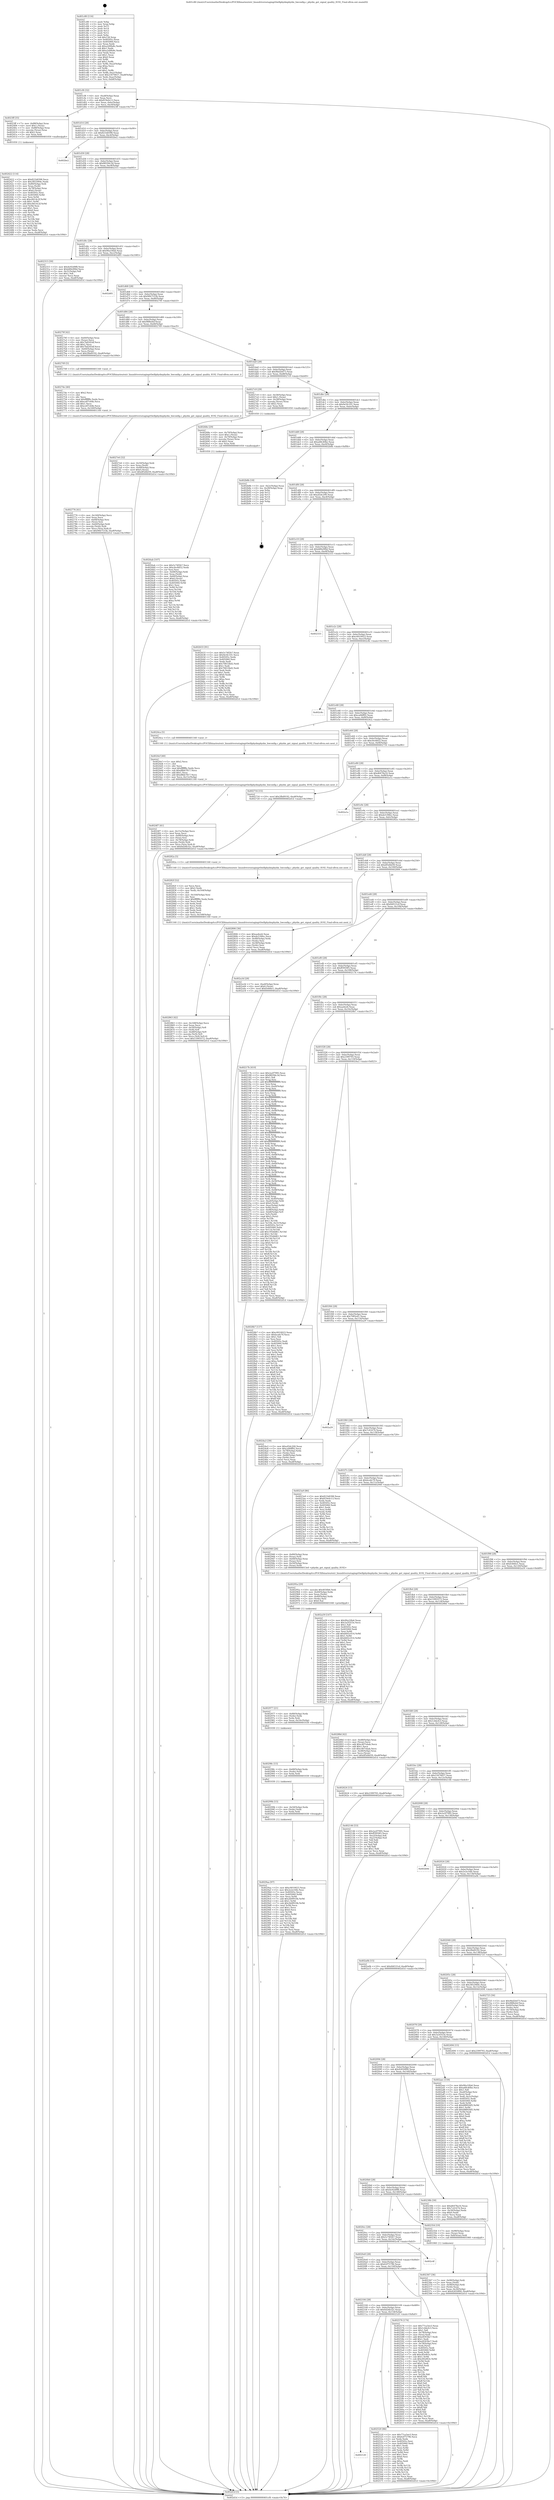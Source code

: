 digraph "0x401c80" {
  label = "0x401c80 (/mnt/c/Users/mathe/Desktop/tcc/POCII/binaries/extr_linuxdriversstagingrtlwifiphydmphydm_hwconfig.c_phydm_get_signal_quality_8192_Final-ollvm.out::main(0))"
  labelloc = "t"
  node[shape=record]

  Entry [label="",width=0.3,height=0.3,shape=circle,fillcolor=black,style=filled]
  "0x401cf4" [label="{
     0x401cf4 [32]\l
     | [instrs]\l
     &nbsp;&nbsp;0x401cf4 \<+6\>: mov -0xa8(%rbp),%eax\l
     &nbsp;&nbsp;0x401cfa \<+2\>: mov %eax,%ecx\l
     &nbsp;&nbsp;0x401cfc \<+6\>: sub $0x819e0c13,%ecx\l
     &nbsp;&nbsp;0x401d02 \<+6\>: mov %eax,-0xbc(%rbp)\l
     &nbsp;&nbsp;0x401d08 \<+6\>: mov %ecx,-0xc0(%rbp)\l
     &nbsp;&nbsp;0x401d0e \<+6\>: je 00000000004023ff \<main+0x77f\>\l
  }"]
  "0x4023ff" [label="{
     0x4023ff [35]\l
     | [instrs]\l
     &nbsp;&nbsp;0x4023ff \<+7\>: mov -0x88(%rbp),%rax\l
     &nbsp;&nbsp;0x402406 \<+6\>: movl $0x1,(%rax)\l
     &nbsp;&nbsp;0x40240c \<+7\>: mov -0x88(%rbp),%rax\l
     &nbsp;&nbsp;0x402413 \<+3\>: movslq (%rax),%rax\l
     &nbsp;&nbsp;0x402416 \<+4\>: shl $0x2,%rax\l
     &nbsp;&nbsp;0x40241a \<+3\>: mov %rax,%rdi\l
     &nbsp;&nbsp;0x40241d \<+5\>: call 0000000000401050 \<malloc@plt\>\l
     | [calls]\l
     &nbsp;&nbsp;0x401050 \{1\} (unknown)\l
  }"]
  "0x401d14" [label="{
     0x401d14 [28]\l
     | [instrs]\l
     &nbsp;&nbsp;0x401d14 \<+5\>: jmp 0000000000401d19 \<main+0x99\>\l
     &nbsp;&nbsp;0x401d19 \<+6\>: mov -0xbc(%rbp),%eax\l
     &nbsp;&nbsp;0x401d1f \<+5\>: sub $0x821b8398,%eax\l
     &nbsp;&nbsp;0x401d24 \<+6\>: mov %eax,-0xc4(%rbp)\l
     &nbsp;&nbsp;0x401d2a \<+6\>: je 0000000000402be2 \<main+0xf62\>\l
  }"]
  Exit [label="",width=0.3,height=0.3,shape=circle,fillcolor=black,style=filled,peripheries=2]
  "0x402be2" [label="{
     0x402be2\l
  }", style=dashed]
  "0x401d30" [label="{
     0x401d30 [28]\l
     | [instrs]\l
     &nbsp;&nbsp;0x401d30 \<+5\>: jmp 0000000000401d35 \<main+0xb5\>\l
     &nbsp;&nbsp;0x401d35 \<+6\>: mov -0xbc(%rbp),%eax\l
     &nbsp;&nbsp;0x401d3b \<+5\>: sub $0x88294c3d,%eax\l
     &nbsp;&nbsp;0x401d40 \<+6\>: mov %eax,-0xc8(%rbp)\l
     &nbsp;&nbsp;0x401d46 \<+6\>: je 0000000000402315 \<main+0x695\>\l
  }"]
  "0x4029aa" [label="{
     0x4029aa [97]\l
     | [instrs]\l
     &nbsp;&nbsp;0x4029aa \<+5\>: mov $0xc0010023,%eax\l
     &nbsp;&nbsp;0x4029af \<+5\>: mov $0x2e2e16fe,%esi\l
     &nbsp;&nbsp;0x4029b4 \<+7\>: mov 0x40505c,%ecx\l
     &nbsp;&nbsp;0x4029bb \<+8\>: mov 0x405060,%r8d\l
     &nbsp;&nbsp;0x4029c3 \<+3\>: mov %ecx,%r9d\l
     &nbsp;&nbsp;0x4029c6 \<+7\>: add $0x2b0f910b,%r9d\l
     &nbsp;&nbsp;0x4029cd \<+4\>: sub $0x1,%r9d\l
     &nbsp;&nbsp;0x4029d1 \<+7\>: sub $0x2b0f910b,%r9d\l
     &nbsp;&nbsp;0x4029d8 \<+4\>: imul %r9d,%ecx\l
     &nbsp;&nbsp;0x4029dc \<+3\>: and $0x1,%ecx\l
     &nbsp;&nbsp;0x4029df \<+3\>: cmp $0x0,%ecx\l
     &nbsp;&nbsp;0x4029e2 \<+4\>: sete %r10b\l
     &nbsp;&nbsp;0x4029e6 \<+4\>: cmp $0xa,%r8d\l
     &nbsp;&nbsp;0x4029ea \<+4\>: setl %r11b\l
     &nbsp;&nbsp;0x4029ee \<+3\>: mov %r10b,%bl\l
     &nbsp;&nbsp;0x4029f1 \<+3\>: and %r11b,%bl\l
     &nbsp;&nbsp;0x4029f4 \<+3\>: xor %r11b,%r10b\l
     &nbsp;&nbsp;0x4029f7 \<+3\>: or %r10b,%bl\l
     &nbsp;&nbsp;0x4029fa \<+3\>: test $0x1,%bl\l
     &nbsp;&nbsp;0x4029fd \<+3\>: cmovne %esi,%eax\l
     &nbsp;&nbsp;0x402a00 \<+6\>: mov %eax,-0xa8(%rbp)\l
     &nbsp;&nbsp;0x402a06 \<+5\>: jmp 0000000000402d1d \<main+0x109d\>\l
  }"]
  "0x402315" [label="{
     0x402315 [30]\l
     | [instrs]\l
     &nbsp;&nbsp;0x402315 \<+5\>: mov $0x4e92d9f8,%eax\l
     &nbsp;&nbsp;0x40231a \<+5\>: mov $0xb80e9f4d,%ecx\l
     &nbsp;&nbsp;0x40231f \<+3\>: mov -0x31(%rbp),%dl\l
     &nbsp;&nbsp;0x402322 \<+3\>: test $0x1,%dl\l
     &nbsp;&nbsp;0x402325 \<+3\>: cmovne %ecx,%eax\l
     &nbsp;&nbsp;0x402328 \<+6\>: mov %eax,-0xa8(%rbp)\l
     &nbsp;&nbsp;0x40232e \<+5\>: jmp 0000000000402d1d \<main+0x109d\>\l
  }"]
  "0x401d4c" [label="{
     0x401d4c [28]\l
     | [instrs]\l
     &nbsp;&nbsp;0x401d4c \<+5\>: jmp 0000000000401d51 \<main+0xd1\>\l
     &nbsp;&nbsp;0x401d51 \<+6\>: mov -0xbc(%rbp),%eax\l
     &nbsp;&nbsp;0x401d57 \<+5\>: sub $0x90a10fa6,%eax\l
     &nbsp;&nbsp;0x401d5c \<+6\>: mov %eax,-0xcc(%rbp)\l
     &nbsp;&nbsp;0x401d62 \<+6\>: je 0000000000402d05 \<main+0x1085\>\l
  }"]
  "0x40299b" [label="{
     0x40299b [15]\l
     | [instrs]\l
     &nbsp;&nbsp;0x40299b \<+4\>: mov -0x50(%rbp),%rdx\l
     &nbsp;&nbsp;0x40299f \<+3\>: mov (%rdx),%rdx\l
     &nbsp;&nbsp;0x4029a2 \<+3\>: mov %rdx,%rdi\l
     &nbsp;&nbsp;0x4029a5 \<+5\>: call 0000000000401030 \<free@plt\>\l
     | [calls]\l
     &nbsp;&nbsp;0x401030 \{1\} (unknown)\l
  }"]
  "0x402d05" [label="{
     0x402d05\l
  }", style=dashed]
  "0x401d68" [label="{
     0x401d68 [28]\l
     | [instrs]\l
     &nbsp;&nbsp;0x401d68 \<+5\>: jmp 0000000000401d6d \<main+0xed\>\l
     &nbsp;&nbsp;0x401d6d \<+6\>: mov -0xbc(%rbp),%eax\l
     &nbsp;&nbsp;0x401d73 \<+5\>: sub $0x90b7533b,%eax\l
     &nbsp;&nbsp;0x401d78 \<+6\>: mov %eax,-0xd0(%rbp)\l
     &nbsp;&nbsp;0x401d7e \<+6\>: je 000000000040279f \<main+0xb1f\>\l
  }"]
  "0x40298c" [label="{
     0x40298c [15]\l
     | [instrs]\l
     &nbsp;&nbsp;0x40298c \<+4\>: mov -0x68(%rbp),%rdx\l
     &nbsp;&nbsp;0x402990 \<+3\>: mov (%rdx),%rdx\l
     &nbsp;&nbsp;0x402993 \<+3\>: mov %rdx,%rdi\l
     &nbsp;&nbsp;0x402996 \<+5\>: call 0000000000401030 \<free@plt\>\l
     | [calls]\l
     &nbsp;&nbsp;0x401030 \{1\} (unknown)\l
  }"]
  "0x40279f" [label="{
     0x40279f [42]\l
     | [instrs]\l
     &nbsp;&nbsp;0x40279f \<+4\>: mov -0x60(%rbp),%rax\l
     &nbsp;&nbsp;0x4027a3 \<+2\>: mov (%rax),%ecx\l
     &nbsp;&nbsp;0x4027a5 \<+6\>: sub $0x7bd245df,%ecx\l
     &nbsp;&nbsp;0x4027ab \<+3\>: add $0x1,%ecx\l
     &nbsp;&nbsp;0x4027ae \<+6\>: add $0x7bd245df,%ecx\l
     &nbsp;&nbsp;0x4027b4 \<+4\>: mov -0x60(%rbp),%rax\l
     &nbsp;&nbsp;0x4027b8 \<+2\>: mov %ecx,(%rax)\l
     &nbsp;&nbsp;0x4027ba \<+10\>: movl $0x2fbd9192,-0xa8(%rbp)\l
     &nbsp;&nbsp;0x4027c4 \<+5\>: jmp 0000000000402d1d \<main+0x109d\>\l
  }"]
  "0x401d84" [label="{
     0x401d84 [28]\l
     | [instrs]\l
     &nbsp;&nbsp;0x401d84 \<+5\>: jmp 0000000000401d89 \<main+0x109\>\l
     &nbsp;&nbsp;0x401d89 \<+6\>: mov -0xbc(%rbp),%eax\l
     &nbsp;&nbsp;0x401d8f \<+5\>: sub $0x98f6efef,%eax\l
     &nbsp;&nbsp;0x401d94 \<+6\>: mov %eax,-0xd4(%rbp)\l
     &nbsp;&nbsp;0x401d9a \<+6\>: je 0000000000402749 \<main+0xac9\>\l
  }"]
  "0x402977" [label="{
     0x402977 [21]\l
     | [instrs]\l
     &nbsp;&nbsp;0x402977 \<+4\>: mov -0x80(%rbp),%rdx\l
     &nbsp;&nbsp;0x40297b \<+3\>: mov (%rdx),%rdx\l
     &nbsp;&nbsp;0x40297e \<+3\>: mov %rdx,%rdi\l
     &nbsp;&nbsp;0x402981 \<+6\>: mov %eax,-0x16c(%rbp)\l
     &nbsp;&nbsp;0x402987 \<+5\>: call 0000000000401030 \<free@plt\>\l
     | [calls]\l
     &nbsp;&nbsp;0x401030 \{1\} (unknown)\l
  }"]
  "0x402749" [label="{
     0x402749 [5]\l
     | [instrs]\l
     &nbsp;&nbsp;0x402749 \<+5\>: call 0000000000401160 \<next_i\>\l
     | [calls]\l
     &nbsp;&nbsp;0x401160 \{1\} (/mnt/c/Users/mathe/Desktop/tcc/POCII/binaries/extr_linuxdriversstagingrtlwifiphydmphydm_hwconfig.c_phydm_get_signal_quality_8192_Final-ollvm.out::next_i)\l
  }"]
  "0x401da0" [label="{
     0x401da0 [28]\l
     | [instrs]\l
     &nbsp;&nbsp;0x401da0 \<+5\>: jmp 0000000000401da5 \<main+0x125\>\l
     &nbsp;&nbsp;0x401da5 \<+6\>: mov -0xbc(%rbp),%eax\l
     &nbsp;&nbsp;0x401dab \<+5\>: sub $0x9bd2b473,%eax\l
     &nbsp;&nbsp;0x401db0 \<+6\>: mov %eax,-0xd8(%rbp)\l
     &nbsp;&nbsp;0x401db6 \<+6\>: je 00000000004027c9 \<main+0xb49\>\l
  }"]
  "0x40295a" [label="{
     0x40295a [29]\l
     | [instrs]\l
     &nbsp;&nbsp;0x40295a \<+10\>: movabs $0x4030b6,%rdi\l
     &nbsp;&nbsp;0x402964 \<+4\>: mov -0x40(%rbp),%rdx\l
     &nbsp;&nbsp;0x402968 \<+2\>: mov %eax,(%rdx)\l
     &nbsp;&nbsp;0x40296a \<+4\>: mov -0x40(%rbp),%rdx\l
     &nbsp;&nbsp;0x40296e \<+2\>: mov (%rdx),%esi\l
     &nbsp;&nbsp;0x402970 \<+2\>: mov $0x0,%al\l
     &nbsp;&nbsp;0x402972 \<+5\>: call 0000000000401040 \<printf@plt\>\l
     | [calls]\l
     &nbsp;&nbsp;0x401040 \{1\} (unknown)\l
  }"]
  "0x4027c9" [label="{
     0x4027c9 [29]\l
     | [instrs]\l
     &nbsp;&nbsp;0x4027c9 \<+4\>: mov -0x58(%rbp),%rax\l
     &nbsp;&nbsp;0x4027cd \<+6\>: movl $0x1,(%rax)\l
     &nbsp;&nbsp;0x4027d3 \<+4\>: mov -0x58(%rbp),%rax\l
     &nbsp;&nbsp;0x4027d7 \<+3\>: movslq (%rax),%rax\l
     &nbsp;&nbsp;0x4027da \<+4\>: shl $0x2,%rax\l
     &nbsp;&nbsp;0x4027de \<+3\>: mov %rax,%rdi\l
     &nbsp;&nbsp;0x4027e1 \<+5\>: call 0000000000401050 \<malloc@plt\>\l
     | [calls]\l
     &nbsp;&nbsp;0x401050 \{1\} (unknown)\l
  }"]
  "0x401dbc" [label="{
     0x401dbc [28]\l
     | [instrs]\l
     &nbsp;&nbsp;0x401dbc \<+5\>: jmp 0000000000401dc1 \<main+0x141\>\l
     &nbsp;&nbsp;0x401dc1 \<+6\>: mov -0xbc(%rbp),%eax\l
     &nbsp;&nbsp;0x401dc7 \<+5\>: sub $0x9e5fc101,%eax\l
     &nbsp;&nbsp;0x401dcc \<+6\>: mov %eax,-0xdc(%rbp)\l
     &nbsp;&nbsp;0x401dd2 \<+6\>: je 000000000040268e \<main+0xa0e\>\l
  }"]
  "0x402863" [label="{
     0x402863 [42]\l
     | [instrs]\l
     &nbsp;&nbsp;0x402863 \<+6\>: mov -0x168(%rbp),%ecx\l
     &nbsp;&nbsp;0x402869 \<+3\>: imul %eax,%ecx\l
     &nbsp;&nbsp;0x40286c \<+4\>: mov -0x50(%rbp),%r8\l
     &nbsp;&nbsp;0x402870 \<+3\>: mov (%r8),%r8\l
     &nbsp;&nbsp;0x402873 \<+4\>: mov -0x48(%rbp),%r9\l
     &nbsp;&nbsp;0x402877 \<+3\>: movslq (%r9),%r9\l
     &nbsp;&nbsp;0x40287a \<+4\>: mov %ecx,(%r8,%r9,4)\l
     &nbsp;&nbsp;0x40287e \<+10\>: movl $0x15993572,-0xa8(%rbp)\l
     &nbsp;&nbsp;0x402888 \<+5\>: jmp 0000000000402d1d \<main+0x109d\>\l
  }"]
  "0x40268e" [label="{
     0x40268e [29]\l
     | [instrs]\l
     &nbsp;&nbsp;0x40268e \<+4\>: mov -0x70(%rbp),%rax\l
     &nbsp;&nbsp;0x402692 \<+6\>: movl $0x1,(%rax)\l
     &nbsp;&nbsp;0x402698 \<+4\>: mov -0x70(%rbp),%rax\l
     &nbsp;&nbsp;0x40269c \<+3\>: movslq (%rax),%rax\l
     &nbsp;&nbsp;0x40269f \<+4\>: shl $0x2,%rax\l
     &nbsp;&nbsp;0x4026a3 \<+3\>: mov %rax,%rdi\l
     &nbsp;&nbsp;0x4026a6 \<+5\>: call 0000000000401050 \<malloc@plt\>\l
     | [calls]\l
     &nbsp;&nbsp;0x401050 \{1\} (unknown)\l
  }"]
  "0x401dd8" [label="{
     0x401dd8 [28]\l
     | [instrs]\l
     &nbsp;&nbsp;0x401dd8 \<+5\>: jmp 0000000000401ddd \<main+0x15d\>\l
     &nbsp;&nbsp;0x401ddd \<+6\>: mov -0xbc(%rbp),%eax\l
     &nbsp;&nbsp;0x401de3 \<+5\>: sub $0xa68c40be,%eax\l
     &nbsp;&nbsp;0x401de8 \<+6\>: mov %eax,-0xe0(%rbp)\l
     &nbsp;&nbsp;0x401dee \<+6\>: je 0000000000402b8b \<main+0xf0b\>\l
  }"]
  "0x40282f" [label="{
     0x40282f [52]\l
     | [instrs]\l
     &nbsp;&nbsp;0x40282f \<+2\>: xor %ecx,%ecx\l
     &nbsp;&nbsp;0x402831 \<+5\>: mov $0x2,%edx\l
     &nbsp;&nbsp;0x402836 \<+6\>: mov %edx,-0x164(%rbp)\l
     &nbsp;&nbsp;0x40283c \<+1\>: cltd\l
     &nbsp;&nbsp;0x40283d \<+6\>: mov -0x164(%rbp),%esi\l
     &nbsp;&nbsp;0x402843 \<+2\>: idiv %esi\l
     &nbsp;&nbsp;0x402845 \<+6\>: imul $0xfffffffe,%edx,%edx\l
     &nbsp;&nbsp;0x40284b \<+2\>: mov %ecx,%edi\l
     &nbsp;&nbsp;0x40284d \<+2\>: sub %edx,%edi\l
     &nbsp;&nbsp;0x40284f \<+2\>: mov %ecx,%edx\l
     &nbsp;&nbsp;0x402851 \<+3\>: sub $0x1,%edx\l
     &nbsp;&nbsp;0x402854 \<+2\>: add %edx,%edi\l
     &nbsp;&nbsp;0x402856 \<+2\>: sub %edi,%ecx\l
     &nbsp;&nbsp;0x402858 \<+6\>: mov %ecx,-0x168(%rbp)\l
     &nbsp;&nbsp;0x40285e \<+5\>: call 0000000000401160 \<next_i\>\l
     | [calls]\l
     &nbsp;&nbsp;0x401160 \{1\} (/mnt/c/Users/mathe/Desktop/tcc/POCII/binaries/extr_linuxdriversstagingrtlwifiphydmphydm_hwconfig.c_phydm_get_signal_quality_8192_Final-ollvm.out::next_i)\l
  }"]
  "0x402b8b" [label="{
     0x402b8b [18]\l
     | [instrs]\l
     &nbsp;&nbsp;0x402b8b \<+3\>: mov -0x2c(%rbp),%eax\l
     &nbsp;&nbsp;0x402b8e \<+4\>: lea -0x28(%rbp),%rsp\l
     &nbsp;&nbsp;0x402b92 \<+1\>: pop %rbx\l
     &nbsp;&nbsp;0x402b93 \<+2\>: pop %r12\l
     &nbsp;&nbsp;0x402b95 \<+2\>: pop %r13\l
     &nbsp;&nbsp;0x402b97 \<+2\>: pop %r14\l
     &nbsp;&nbsp;0x402b99 \<+2\>: pop %r15\l
     &nbsp;&nbsp;0x402b9b \<+1\>: pop %rbp\l
     &nbsp;&nbsp;0x402b9c \<+1\>: ret\l
  }"]
  "0x401df4" [label="{
     0x401df4 [28]\l
     | [instrs]\l
     &nbsp;&nbsp;0x401df4 \<+5\>: jmp 0000000000401df9 \<main+0x179\>\l
     &nbsp;&nbsp;0x401df9 \<+6\>: mov -0xbc(%rbp),%eax\l
     &nbsp;&nbsp;0x401dff \<+5\>: sub $0xaf2dc200,%eax\l
     &nbsp;&nbsp;0x401e04 \<+6\>: mov %eax,-0xe4(%rbp)\l
     &nbsp;&nbsp;0x401e0a \<+6\>: je 0000000000402633 \<main+0x9b3\>\l
  }"]
  "0x4027e6" [label="{
     0x4027e6 [32]\l
     | [instrs]\l
     &nbsp;&nbsp;0x4027e6 \<+4\>: mov -0x50(%rbp),%rdi\l
     &nbsp;&nbsp;0x4027ea \<+3\>: mov %rax,(%rdi)\l
     &nbsp;&nbsp;0x4027ed \<+4\>: mov -0x48(%rbp),%rax\l
     &nbsp;&nbsp;0x4027f1 \<+6\>: movl $0x0,(%rax)\l
     &nbsp;&nbsp;0x4027f7 \<+10\>: movl $0xdf5d4d39,-0xa8(%rbp)\l
     &nbsp;&nbsp;0x402801 \<+5\>: jmp 0000000000402d1d \<main+0x109d\>\l
  }"]
  "0x402633" [label="{
     0x402633 [91]\l
     | [instrs]\l
     &nbsp;&nbsp;0x402633 \<+5\>: mov $0x5c74f2b7,%eax\l
     &nbsp;&nbsp;0x402638 \<+5\>: mov $0x9e5fc101,%ecx\l
     &nbsp;&nbsp;0x40263d \<+7\>: mov 0x40505c,%edx\l
     &nbsp;&nbsp;0x402644 \<+7\>: mov 0x405060,%esi\l
     &nbsp;&nbsp;0x40264b \<+2\>: mov %edx,%edi\l
     &nbsp;&nbsp;0x40264d \<+6\>: add $0x70653bd2,%edi\l
     &nbsp;&nbsp;0x402653 \<+3\>: sub $0x1,%edi\l
     &nbsp;&nbsp;0x402656 \<+6\>: sub $0x70653bd2,%edi\l
     &nbsp;&nbsp;0x40265c \<+3\>: imul %edi,%edx\l
     &nbsp;&nbsp;0x40265f \<+3\>: and $0x1,%edx\l
     &nbsp;&nbsp;0x402662 \<+3\>: cmp $0x0,%edx\l
     &nbsp;&nbsp;0x402665 \<+4\>: sete %r8b\l
     &nbsp;&nbsp;0x402669 \<+3\>: cmp $0xa,%esi\l
     &nbsp;&nbsp;0x40266c \<+4\>: setl %r9b\l
     &nbsp;&nbsp;0x402670 \<+3\>: mov %r8b,%r10b\l
     &nbsp;&nbsp;0x402673 \<+3\>: and %r9b,%r10b\l
     &nbsp;&nbsp;0x402676 \<+3\>: xor %r9b,%r8b\l
     &nbsp;&nbsp;0x402679 \<+3\>: or %r8b,%r10b\l
     &nbsp;&nbsp;0x40267c \<+4\>: test $0x1,%r10b\l
     &nbsp;&nbsp;0x402680 \<+3\>: cmovne %ecx,%eax\l
     &nbsp;&nbsp;0x402683 \<+6\>: mov %eax,-0xa8(%rbp)\l
     &nbsp;&nbsp;0x402689 \<+5\>: jmp 0000000000402d1d \<main+0x109d\>\l
  }"]
  "0x401e10" [label="{
     0x401e10 [28]\l
     | [instrs]\l
     &nbsp;&nbsp;0x401e10 \<+5\>: jmp 0000000000401e15 \<main+0x195\>\l
     &nbsp;&nbsp;0x401e15 \<+6\>: mov -0xbc(%rbp),%eax\l
     &nbsp;&nbsp;0x401e1b \<+5\>: sub $0xb80e9f4d,%eax\l
     &nbsp;&nbsp;0x401e20 \<+6\>: mov %eax,-0xe8(%rbp)\l
     &nbsp;&nbsp;0x401e26 \<+6\>: je 0000000000402333 \<main+0x6b3\>\l
  }"]
  "0x402776" [label="{
     0x402776 [41]\l
     | [instrs]\l
     &nbsp;&nbsp;0x402776 \<+6\>: mov -0x160(%rbp),%ecx\l
     &nbsp;&nbsp;0x40277c \<+3\>: imul %eax,%ecx\l
     &nbsp;&nbsp;0x40277f \<+4\>: mov -0x68(%rbp),%rsi\l
     &nbsp;&nbsp;0x402783 \<+3\>: mov (%rsi),%rsi\l
     &nbsp;&nbsp;0x402786 \<+4\>: mov -0x60(%rbp),%rdi\l
     &nbsp;&nbsp;0x40278a \<+3\>: movslq (%rdi),%rdi\l
     &nbsp;&nbsp;0x40278d \<+3\>: mov %ecx,(%rsi,%rdi,4)\l
     &nbsp;&nbsp;0x402790 \<+10\>: movl $0x90b7533b,-0xa8(%rbp)\l
     &nbsp;&nbsp;0x40279a \<+5\>: jmp 0000000000402d1d \<main+0x109d\>\l
  }"]
  "0x402333" [label="{
     0x402333\l
  }", style=dashed]
  "0x401e2c" [label="{
     0x401e2c [28]\l
     | [instrs]\l
     &nbsp;&nbsp;0x401e2c \<+5\>: jmp 0000000000401e31 \<main+0x1b1\>\l
     &nbsp;&nbsp;0x401e31 \<+6\>: mov -0xbc(%rbp),%eax\l
     &nbsp;&nbsp;0x401e37 \<+5\>: sub $0xc0010023,%eax\l
     &nbsp;&nbsp;0x401e3c \<+6\>: mov %eax,-0xec(%rbp)\l
     &nbsp;&nbsp;0x401e42 \<+6\>: je 0000000000402c8c \<main+0x100c\>\l
  }"]
  "0x40274e" [label="{
     0x40274e [40]\l
     | [instrs]\l
     &nbsp;&nbsp;0x40274e \<+5\>: mov $0x2,%ecx\l
     &nbsp;&nbsp;0x402753 \<+1\>: cltd\l
     &nbsp;&nbsp;0x402754 \<+2\>: idiv %ecx\l
     &nbsp;&nbsp;0x402756 \<+6\>: imul $0xfffffffe,%edx,%ecx\l
     &nbsp;&nbsp;0x40275c \<+6\>: add $0xce87c64b,%ecx\l
     &nbsp;&nbsp;0x402762 \<+3\>: add $0x1,%ecx\l
     &nbsp;&nbsp;0x402765 \<+6\>: sub $0xce87c64b,%ecx\l
     &nbsp;&nbsp;0x40276b \<+6\>: mov %ecx,-0x160(%rbp)\l
     &nbsp;&nbsp;0x402771 \<+5\>: call 0000000000401160 \<next_i\>\l
     | [calls]\l
     &nbsp;&nbsp;0x401160 \{1\} (/mnt/c/Users/mathe/Desktop/tcc/POCII/binaries/extr_linuxdriversstagingrtlwifiphydmphydm_hwconfig.c_phydm_get_signal_quality_8192_Final-ollvm.out::next_i)\l
  }"]
  "0x402c8c" [label="{
     0x402c8c\l
  }", style=dashed]
  "0x401e48" [label="{
     0x401e48 [28]\l
     | [instrs]\l
     &nbsp;&nbsp;0x401e48 \<+5\>: jmp 0000000000401e4d \<main+0x1cd\>\l
     &nbsp;&nbsp;0x401e4d \<+6\>: mov -0xbc(%rbp),%eax\l
     &nbsp;&nbsp;0x401e53 \<+5\>: sub $0xca06ff92,%eax\l
     &nbsp;&nbsp;0x401e58 \<+6\>: mov %eax,-0xf0(%rbp)\l
     &nbsp;&nbsp;0x401e5e \<+6\>: je 00000000004024ca \<main+0x84a\>\l
  }"]
  "0x4026ab" [label="{
     0x4026ab [107]\l
     | [instrs]\l
     &nbsp;&nbsp;0x4026ab \<+5\>: mov $0x5c74f2b7,%ecx\l
     &nbsp;&nbsp;0x4026b0 \<+5\>: mov $0xcfec8d52,%edx\l
     &nbsp;&nbsp;0x4026b5 \<+2\>: xor %esi,%esi\l
     &nbsp;&nbsp;0x4026b7 \<+4\>: mov -0x68(%rbp),%rdi\l
     &nbsp;&nbsp;0x4026bb \<+3\>: mov %rax,(%rdi)\l
     &nbsp;&nbsp;0x4026be \<+4\>: mov -0x60(%rbp),%rax\l
     &nbsp;&nbsp;0x4026c2 \<+6\>: movl $0x0,(%rax)\l
     &nbsp;&nbsp;0x4026c8 \<+8\>: mov 0x40505c,%r8d\l
     &nbsp;&nbsp;0x4026d0 \<+8\>: mov 0x405060,%r9d\l
     &nbsp;&nbsp;0x4026d8 \<+3\>: sub $0x1,%esi\l
     &nbsp;&nbsp;0x4026db \<+3\>: mov %r8d,%r10d\l
     &nbsp;&nbsp;0x4026de \<+3\>: add %esi,%r10d\l
     &nbsp;&nbsp;0x4026e1 \<+4\>: imul %r10d,%r8d\l
     &nbsp;&nbsp;0x4026e5 \<+4\>: and $0x1,%r8d\l
     &nbsp;&nbsp;0x4026e9 \<+4\>: cmp $0x0,%r8d\l
     &nbsp;&nbsp;0x4026ed \<+4\>: sete %r11b\l
     &nbsp;&nbsp;0x4026f1 \<+4\>: cmp $0xa,%r9d\l
     &nbsp;&nbsp;0x4026f5 \<+3\>: setl %bl\l
     &nbsp;&nbsp;0x4026f8 \<+3\>: mov %r11b,%r14b\l
     &nbsp;&nbsp;0x4026fb \<+3\>: and %bl,%r14b\l
     &nbsp;&nbsp;0x4026fe \<+3\>: xor %bl,%r11b\l
     &nbsp;&nbsp;0x402701 \<+3\>: or %r11b,%r14b\l
     &nbsp;&nbsp;0x402704 \<+4\>: test $0x1,%r14b\l
     &nbsp;&nbsp;0x402708 \<+3\>: cmovne %edx,%ecx\l
     &nbsp;&nbsp;0x40270b \<+6\>: mov %ecx,-0xa8(%rbp)\l
     &nbsp;&nbsp;0x402711 \<+5\>: jmp 0000000000402d1d \<main+0x109d\>\l
  }"]
  "0x4024ca" [label="{
     0x4024ca [5]\l
     | [instrs]\l
     &nbsp;&nbsp;0x4024ca \<+5\>: call 0000000000401160 \<next_i\>\l
     | [calls]\l
     &nbsp;&nbsp;0x401160 \{1\} (/mnt/c/Users/mathe/Desktop/tcc/POCII/binaries/extr_linuxdriversstagingrtlwifiphydmphydm_hwconfig.c_phydm_get_signal_quality_8192_Final-ollvm.out::next_i)\l
  }"]
  "0x401e64" [label="{
     0x401e64 [28]\l
     | [instrs]\l
     &nbsp;&nbsp;0x401e64 \<+5\>: jmp 0000000000401e69 \<main+0x1e9\>\l
     &nbsp;&nbsp;0x401e69 \<+6\>: mov -0xbc(%rbp),%eax\l
     &nbsp;&nbsp;0x401e6f \<+5\>: sub $0xcfec8d52,%eax\l
     &nbsp;&nbsp;0x401e74 \<+6\>: mov %eax,-0xf4(%rbp)\l
     &nbsp;&nbsp;0x401e7a \<+6\>: je 0000000000402716 \<main+0xa96\>\l
  }"]
  "0x402120" [label="{
     0x402120\l
  }", style=dashed]
  "0x402716" [label="{
     0x402716 [15]\l
     | [instrs]\l
     &nbsp;&nbsp;0x402716 \<+10\>: movl $0x2fbd9192,-0xa8(%rbp)\l
     &nbsp;&nbsp;0x402720 \<+5\>: jmp 0000000000402d1d \<main+0x109d\>\l
  }"]
  "0x401e80" [label="{
     0x401e80 [28]\l
     | [instrs]\l
     &nbsp;&nbsp;0x401e80 \<+5\>: jmp 0000000000401e85 \<main+0x205\>\l
     &nbsp;&nbsp;0x401e85 \<+6\>: mov -0xbc(%rbp),%eax\l
     &nbsp;&nbsp;0x401e8b \<+5\>: sub $0xd6478a16,%eax\l
     &nbsp;&nbsp;0x401e90 \<+6\>: mov %eax,-0xf8(%rbp)\l
     &nbsp;&nbsp;0x401e96 \<+6\>: je 0000000000402a1a \<main+0xd9a\>\l
  }"]
  "0x402520" [label="{
     0x402520 [86]\l
     | [instrs]\l
     &nbsp;&nbsp;0x402520 \<+5\>: mov $0x77ca3ee3,%eax\l
     &nbsp;&nbsp;0x402525 \<+5\>: mov $0x62f75796,%ecx\l
     &nbsp;&nbsp;0x40252a \<+2\>: xor %edx,%edx\l
     &nbsp;&nbsp;0x40252c \<+7\>: mov 0x40505c,%esi\l
     &nbsp;&nbsp;0x402533 \<+7\>: mov 0x405060,%edi\l
     &nbsp;&nbsp;0x40253a \<+3\>: sub $0x1,%edx\l
     &nbsp;&nbsp;0x40253d \<+3\>: mov %esi,%r8d\l
     &nbsp;&nbsp;0x402540 \<+3\>: add %edx,%r8d\l
     &nbsp;&nbsp;0x402543 \<+4\>: imul %r8d,%esi\l
     &nbsp;&nbsp;0x402547 \<+3\>: and $0x1,%esi\l
     &nbsp;&nbsp;0x40254a \<+3\>: cmp $0x0,%esi\l
     &nbsp;&nbsp;0x40254d \<+4\>: sete %r9b\l
     &nbsp;&nbsp;0x402551 \<+3\>: cmp $0xa,%edi\l
     &nbsp;&nbsp;0x402554 \<+4\>: setl %r10b\l
     &nbsp;&nbsp;0x402558 \<+3\>: mov %r9b,%r11b\l
     &nbsp;&nbsp;0x40255b \<+3\>: and %r10b,%r11b\l
     &nbsp;&nbsp;0x40255e \<+3\>: xor %r10b,%r9b\l
     &nbsp;&nbsp;0x402561 \<+3\>: or %r9b,%r11b\l
     &nbsp;&nbsp;0x402564 \<+4\>: test $0x1,%r11b\l
     &nbsp;&nbsp;0x402568 \<+3\>: cmovne %ecx,%eax\l
     &nbsp;&nbsp;0x40256b \<+6\>: mov %eax,-0xa8(%rbp)\l
     &nbsp;&nbsp;0x402571 \<+5\>: jmp 0000000000402d1d \<main+0x109d\>\l
  }"]
  "0x402a1a" [label="{
     0x402a1a\l
  }", style=dashed]
  "0x401e9c" [label="{
     0x401e9c [28]\l
     | [instrs]\l
     &nbsp;&nbsp;0x401e9c \<+5\>: jmp 0000000000401ea1 \<main+0x221\>\l
     &nbsp;&nbsp;0x401ea1 \<+6\>: mov -0xbc(%rbp),%eax\l
     &nbsp;&nbsp;0x401ea7 \<+5\>: sub $0xde539fec,%eax\l
     &nbsp;&nbsp;0x401eac \<+6\>: mov %eax,-0xfc(%rbp)\l
     &nbsp;&nbsp;0x401eb2 \<+6\>: je 000000000040282a \<main+0xbaa\>\l
  }"]
  "0x402104" [label="{
     0x402104 [28]\l
     | [instrs]\l
     &nbsp;&nbsp;0x402104 \<+5\>: jmp 0000000000402109 \<main+0x489\>\l
     &nbsp;&nbsp;0x402109 \<+6\>: mov -0xbc(%rbp),%eax\l
     &nbsp;&nbsp;0x40210f \<+5\>: sub $0x6d26b32c,%eax\l
     &nbsp;&nbsp;0x402114 \<+6\>: mov %eax,-0x154(%rbp)\l
     &nbsp;&nbsp;0x40211a \<+6\>: je 0000000000402520 \<main+0x8a0\>\l
  }"]
  "0x40282a" [label="{
     0x40282a [5]\l
     | [instrs]\l
     &nbsp;&nbsp;0x40282a \<+5\>: call 0000000000401160 \<next_i\>\l
     | [calls]\l
     &nbsp;&nbsp;0x401160 \{1\} (/mnt/c/Users/mathe/Desktop/tcc/POCII/binaries/extr_linuxdriversstagingrtlwifiphydmphydm_hwconfig.c_phydm_get_signal_quality_8192_Final-ollvm.out::next_i)\l
  }"]
  "0x401eb8" [label="{
     0x401eb8 [28]\l
     | [instrs]\l
     &nbsp;&nbsp;0x401eb8 \<+5\>: jmp 0000000000401ebd \<main+0x23d\>\l
     &nbsp;&nbsp;0x401ebd \<+6\>: mov -0xbc(%rbp),%eax\l
     &nbsp;&nbsp;0x401ec3 \<+5\>: sub $0xdf5d4d39,%eax\l
     &nbsp;&nbsp;0x401ec8 \<+6\>: mov %eax,-0x100(%rbp)\l
     &nbsp;&nbsp;0x401ece \<+6\>: je 0000000000402806 \<main+0xb86\>\l
  }"]
  "0x402576" [label="{
     0x402576 [174]\l
     | [instrs]\l
     &nbsp;&nbsp;0x402576 \<+5\>: mov $0x77ca3ee3,%eax\l
     &nbsp;&nbsp;0x40257b \<+5\>: mov $0x1cbbcfc3,%ecx\l
     &nbsp;&nbsp;0x402580 \<+2\>: mov $0x1,%dl\l
     &nbsp;&nbsp;0x402582 \<+4\>: mov -0x78(%rbp),%rsi\l
     &nbsp;&nbsp;0x402586 \<+2\>: mov (%rsi),%edi\l
     &nbsp;&nbsp;0x402588 \<+6\>: add $0xe8303bc7,%edi\l
     &nbsp;&nbsp;0x40258e \<+3\>: add $0x1,%edi\l
     &nbsp;&nbsp;0x402591 \<+6\>: sub $0xe8303bc7,%edi\l
     &nbsp;&nbsp;0x402597 \<+4\>: mov -0x78(%rbp),%rsi\l
     &nbsp;&nbsp;0x40259b \<+2\>: mov %edi,(%rsi)\l
     &nbsp;&nbsp;0x40259d \<+7\>: mov 0x40505c,%edi\l
     &nbsp;&nbsp;0x4025a4 \<+8\>: mov 0x405060,%r8d\l
     &nbsp;&nbsp;0x4025ac \<+3\>: mov %edi,%r9d\l
     &nbsp;&nbsp;0x4025af \<+7\>: add $0xc85ef63c,%r9d\l
     &nbsp;&nbsp;0x4025b6 \<+4\>: sub $0x1,%r9d\l
     &nbsp;&nbsp;0x4025ba \<+7\>: sub $0xc85ef63c,%r9d\l
     &nbsp;&nbsp;0x4025c1 \<+4\>: imul %r9d,%edi\l
     &nbsp;&nbsp;0x4025c5 \<+3\>: and $0x1,%edi\l
     &nbsp;&nbsp;0x4025c8 \<+3\>: cmp $0x0,%edi\l
     &nbsp;&nbsp;0x4025cb \<+4\>: sete %r10b\l
     &nbsp;&nbsp;0x4025cf \<+4\>: cmp $0xa,%r8d\l
     &nbsp;&nbsp;0x4025d3 \<+4\>: setl %r11b\l
     &nbsp;&nbsp;0x4025d7 \<+3\>: mov %r10b,%bl\l
     &nbsp;&nbsp;0x4025da \<+3\>: xor $0xff,%bl\l
     &nbsp;&nbsp;0x4025dd \<+3\>: mov %r11b,%r14b\l
     &nbsp;&nbsp;0x4025e0 \<+4\>: xor $0xff,%r14b\l
     &nbsp;&nbsp;0x4025e4 \<+3\>: xor $0x0,%dl\l
     &nbsp;&nbsp;0x4025e7 \<+3\>: mov %bl,%r15b\l
     &nbsp;&nbsp;0x4025ea \<+4\>: and $0x0,%r15b\l
     &nbsp;&nbsp;0x4025ee \<+3\>: and %dl,%r10b\l
     &nbsp;&nbsp;0x4025f1 \<+3\>: mov %r14b,%r12b\l
     &nbsp;&nbsp;0x4025f4 \<+4\>: and $0x0,%r12b\l
     &nbsp;&nbsp;0x4025f8 \<+3\>: and %dl,%r11b\l
     &nbsp;&nbsp;0x4025fb \<+3\>: or %r10b,%r15b\l
     &nbsp;&nbsp;0x4025fe \<+3\>: or %r11b,%r12b\l
     &nbsp;&nbsp;0x402601 \<+3\>: xor %r12b,%r15b\l
     &nbsp;&nbsp;0x402604 \<+3\>: or %r14b,%bl\l
     &nbsp;&nbsp;0x402607 \<+3\>: xor $0xff,%bl\l
     &nbsp;&nbsp;0x40260a \<+3\>: or $0x0,%dl\l
     &nbsp;&nbsp;0x40260d \<+2\>: and %dl,%bl\l
     &nbsp;&nbsp;0x40260f \<+3\>: or %bl,%r15b\l
     &nbsp;&nbsp;0x402612 \<+4\>: test $0x1,%r15b\l
     &nbsp;&nbsp;0x402616 \<+3\>: cmovne %ecx,%eax\l
     &nbsp;&nbsp;0x402619 \<+6\>: mov %eax,-0xa8(%rbp)\l
     &nbsp;&nbsp;0x40261f \<+5\>: jmp 0000000000402d1d \<main+0x109d\>\l
  }"]
  "0x402806" [label="{
     0x402806 [36]\l
     | [instrs]\l
     &nbsp;&nbsp;0x402806 \<+5\>: mov $0xaa4ee6,%eax\l
     &nbsp;&nbsp;0x40280b \<+5\>: mov $0xde539fec,%ecx\l
     &nbsp;&nbsp;0x402810 \<+4\>: mov -0x48(%rbp),%rdx\l
     &nbsp;&nbsp;0x402814 \<+2\>: mov (%rdx),%esi\l
     &nbsp;&nbsp;0x402816 \<+4\>: mov -0x58(%rbp),%rdx\l
     &nbsp;&nbsp;0x40281a \<+2\>: cmp (%rdx),%esi\l
     &nbsp;&nbsp;0x40281c \<+3\>: cmovl %ecx,%eax\l
     &nbsp;&nbsp;0x40281f \<+6\>: mov %eax,-0xa8(%rbp)\l
     &nbsp;&nbsp;0x402825 \<+5\>: jmp 0000000000402d1d \<main+0x109d\>\l
  }"]
  "0x401ed4" [label="{
     0x401ed4 [28]\l
     | [instrs]\l
     &nbsp;&nbsp;0x401ed4 \<+5\>: jmp 0000000000401ed9 \<main+0x259\>\l
     &nbsp;&nbsp;0x401ed9 \<+6\>: mov -0xbc(%rbp),%eax\l
     &nbsp;&nbsp;0x401edf \<+5\>: sub $0xfd4531ef,%eax\l
     &nbsp;&nbsp;0x401ee4 \<+6\>: mov %eax,-0x104(%rbp)\l
     &nbsp;&nbsp;0x401eea \<+6\>: je 0000000000402a3d \<main+0xdbd\>\l
  }"]
  "0x4020e8" [label="{
     0x4020e8 [28]\l
     | [instrs]\l
     &nbsp;&nbsp;0x4020e8 \<+5\>: jmp 00000000004020ed \<main+0x46d\>\l
     &nbsp;&nbsp;0x4020ed \<+6\>: mov -0xbc(%rbp),%eax\l
     &nbsp;&nbsp;0x4020f3 \<+5\>: sub $0x62f75796,%eax\l
     &nbsp;&nbsp;0x4020f8 \<+6\>: mov %eax,-0x150(%rbp)\l
     &nbsp;&nbsp;0x4020fe \<+6\>: je 0000000000402576 \<main+0x8f6\>\l
  }"]
  "0x402a3d" [label="{
     0x402a3d [28]\l
     | [instrs]\l
     &nbsp;&nbsp;0x402a3d \<+7\>: mov -0xa0(%rbp),%rax\l
     &nbsp;&nbsp;0x402a44 \<+6\>: movl $0x0,(%rax)\l
     &nbsp;&nbsp;0x402a4a \<+10\>: movl $0xfc666e1,-0xa8(%rbp)\l
     &nbsp;&nbsp;0x402a54 \<+5\>: jmp 0000000000402d1d \<main+0x109d\>\l
  }"]
  "0x401ef0" [label="{
     0x401ef0 [28]\l
     | [instrs]\l
     &nbsp;&nbsp;0x401ef0 \<+5\>: jmp 0000000000401ef5 \<main+0x275\>\l
     &nbsp;&nbsp;0x401ef5 \<+6\>: mov -0xbc(%rbp),%eax\l
     &nbsp;&nbsp;0x401efb \<+5\>: sub $0xff3959f3,%eax\l
     &nbsp;&nbsp;0x401f00 \<+6\>: mov %eax,-0x108(%rbp)\l
     &nbsp;&nbsp;0x401f06 \<+6\>: je 000000000040217b \<main+0x4fb\>\l
  }"]
  "0x402c4f" [label="{
     0x402c4f\l
  }", style=dashed]
  "0x40217b" [label="{
     0x40217b [410]\l
     | [instrs]\l
     &nbsp;&nbsp;0x40217b \<+5\>: mov $0x2a2f7995,%eax\l
     &nbsp;&nbsp;0x402180 \<+5\>: mov $0x88294c3d,%ecx\l
     &nbsp;&nbsp;0x402185 \<+2\>: mov $0x1,%dl\l
     &nbsp;&nbsp;0x402187 \<+3\>: mov %rsp,%rsi\l
     &nbsp;&nbsp;0x40218a \<+4\>: add $0xfffffffffffffff0,%rsi\l
     &nbsp;&nbsp;0x40218e \<+3\>: mov %rsi,%rsp\l
     &nbsp;&nbsp;0x402191 \<+7\>: mov %rsi,-0xa0(%rbp)\l
     &nbsp;&nbsp;0x402198 \<+3\>: mov %rsp,%rsi\l
     &nbsp;&nbsp;0x40219b \<+4\>: add $0xfffffffffffffff0,%rsi\l
     &nbsp;&nbsp;0x40219f \<+3\>: mov %rsi,%rsp\l
     &nbsp;&nbsp;0x4021a2 \<+3\>: mov %rsp,%rdi\l
     &nbsp;&nbsp;0x4021a5 \<+4\>: add $0xfffffffffffffff0,%rdi\l
     &nbsp;&nbsp;0x4021a9 \<+3\>: mov %rdi,%rsp\l
     &nbsp;&nbsp;0x4021ac \<+7\>: mov %rdi,-0x98(%rbp)\l
     &nbsp;&nbsp;0x4021b3 \<+3\>: mov %rsp,%rdi\l
     &nbsp;&nbsp;0x4021b6 \<+4\>: add $0xfffffffffffffff0,%rdi\l
     &nbsp;&nbsp;0x4021ba \<+3\>: mov %rdi,%rsp\l
     &nbsp;&nbsp;0x4021bd \<+7\>: mov %rdi,-0x90(%rbp)\l
     &nbsp;&nbsp;0x4021c4 \<+3\>: mov %rsp,%rdi\l
     &nbsp;&nbsp;0x4021c7 \<+4\>: add $0xfffffffffffffff0,%rdi\l
     &nbsp;&nbsp;0x4021cb \<+3\>: mov %rdi,%rsp\l
     &nbsp;&nbsp;0x4021ce \<+7\>: mov %rdi,-0x88(%rbp)\l
     &nbsp;&nbsp;0x4021d5 \<+3\>: mov %rsp,%rdi\l
     &nbsp;&nbsp;0x4021d8 \<+4\>: add $0xfffffffffffffff0,%rdi\l
     &nbsp;&nbsp;0x4021dc \<+3\>: mov %rdi,%rsp\l
     &nbsp;&nbsp;0x4021df \<+4\>: mov %rdi,-0x80(%rbp)\l
     &nbsp;&nbsp;0x4021e3 \<+3\>: mov %rsp,%rdi\l
     &nbsp;&nbsp;0x4021e6 \<+4\>: add $0xfffffffffffffff0,%rdi\l
     &nbsp;&nbsp;0x4021ea \<+3\>: mov %rdi,%rsp\l
     &nbsp;&nbsp;0x4021ed \<+4\>: mov %rdi,-0x78(%rbp)\l
     &nbsp;&nbsp;0x4021f1 \<+3\>: mov %rsp,%rdi\l
     &nbsp;&nbsp;0x4021f4 \<+4\>: add $0xfffffffffffffff0,%rdi\l
     &nbsp;&nbsp;0x4021f8 \<+3\>: mov %rdi,%rsp\l
     &nbsp;&nbsp;0x4021fb \<+4\>: mov %rdi,-0x70(%rbp)\l
     &nbsp;&nbsp;0x4021ff \<+3\>: mov %rsp,%rdi\l
     &nbsp;&nbsp;0x402202 \<+4\>: add $0xfffffffffffffff0,%rdi\l
     &nbsp;&nbsp;0x402206 \<+3\>: mov %rdi,%rsp\l
     &nbsp;&nbsp;0x402209 \<+4\>: mov %rdi,-0x68(%rbp)\l
     &nbsp;&nbsp;0x40220d \<+3\>: mov %rsp,%rdi\l
     &nbsp;&nbsp;0x402210 \<+4\>: add $0xfffffffffffffff0,%rdi\l
     &nbsp;&nbsp;0x402214 \<+3\>: mov %rdi,%rsp\l
     &nbsp;&nbsp;0x402217 \<+4\>: mov %rdi,-0x60(%rbp)\l
     &nbsp;&nbsp;0x40221b \<+3\>: mov %rsp,%rdi\l
     &nbsp;&nbsp;0x40221e \<+4\>: add $0xfffffffffffffff0,%rdi\l
     &nbsp;&nbsp;0x402222 \<+3\>: mov %rdi,%rsp\l
     &nbsp;&nbsp;0x402225 \<+4\>: mov %rdi,-0x58(%rbp)\l
     &nbsp;&nbsp;0x402229 \<+3\>: mov %rsp,%rdi\l
     &nbsp;&nbsp;0x40222c \<+4\>: add $0xfffffffffffffff0,%rdi\l
     &nbsp;&nbsp;0x402230 \<+3\>: mov %rdi,%rsp\l
     &nbsp;&nbsp;0x402233 \<+4\>: mov %rdi,-0x50(%rbp)\l
     &nbsp;&nbsp;0x402237 \<+3\>: mov %rsp,%rdi\l
     &nbsp;&nbsp;0x40223a \<+4\>: add $0xfffffffffffffff0,%rdi\l
     &nbsp;&nbsp;0x40223e \<+3\>: mov %rdi,%rsp\l
     &nbsp;&nbsp;0x402241 \<+4\>: mov %rdi,-0x48(%rbp)\l
     &nbsp;&nbsp;0x402245 \<+3\>: mov %rsp,%rdi\l
     &nbsp;&nbsp;0x402248 \<+4\>: add $0xfffffffffffffff0,%rdi\l
     &nbsp;&nbsp;0x40224c \<+3\>: mov %rdi,%rsp\l
     &nbsp;&nbsp;0x40224f \<+4\>: mov %rdi,-0x40(%rbp)\l
     &nbsp;&nbsp;0x402253 \<+7\>: mov -0xa0(%rbp),%rdi\l
     &nbsp;&nbsp;0x40225a \<+6\>: movl $0x0,(%rdi)\l
     &nbsp;&nbsp;0x402260 \<+7\>: mov -0xac(%rbp),%r8d\l
     &nbsp;&nbsp;0x402267 \<+3\>: mov %r8d,(%rsi)\l
     &nbsp;&nbsp;0x40226a \<+7\>: mov -0x98(%rbp),%rdi\l
     &nbsp;&nbsp;0x402271 \<+7\>: mov -0xb8(%rbp),%r9\l
     &nbsp;&nbsp;0x402278 \<+3\>: mov %r9,(%rdi)\l
     &nbsp;&nbsp;0x40227b \<+3\>: cmpl $0x2,(%rsi)\l
     &nbsp;&nbsp;0x40227e \<+4\>: setne %r10b\l
     &nbsp;&nbsp;0x402282 \<+4\>: and $0x1,%r10b\l
     &nbsp;&nbsp;0x402286 \<+4\>: mov %r10b,-0x31(%rbp)\l
     &nbsp;&nbsp;0x40228a \<+8\>: mov 0x40505c,%r11d\l
     &nbsp;&nbsp;0x402292 \<+7\>: mov 0x405060,%ebx\l
     &nbsp;&nbsp;0x402299 \<+3\>: mov %r11d,%r14d\l
     &nbsp;&nbsp;0x40229c \<+7\>: add $0x195ddd61,%r14d\l
     &nbsp;&nbsp;0x4022a3 \<+4\>: sub $0x1,%r14d\l
     &nbsp;&nbsp;0x4022a7 \<+7\>: sub $0x195ddd61,%r14d\l
     &nbsp;&nbsp;0x4022ae \<+4\>: imul %r14d,%r11d\l
     &nbsp;&nbsp;0x4022b2 \<+4\>: and $0x1,%r11d\l
     &nbsp;&nbsp;0x4022b6 \<+4\>: cmp $0x0,%r11d\l
     &nbsp;&nbsp;0x4022ba \<+4\>: sete %r10b\l
     &nbsp;&nbsp;0x4022be \<+3\>: cmp $0xa,%ebx\l
     &nbsp;&nbsp;0x4022c1 \<+4\>: setl %r15b\l
     &nbsp;&nbsp;0x4022c5 \<+3\>: mov %r10b,%r12b\l
     &nbsp;&nbsp;0x4022c8 \<+4\>: xor $0xff,%r12b\l
     &nbsp;&nbsp;0x4022cc \<+3\>: mov %r15b,%r13b\l
     &nbsp;&nbsp;0x4022cf \<+4\>: xor $0xff,%r13b\l
     &nbsp;&nbsp;0x4022d3 \<+3\>: xor $0x0,%dl\l
     &nbsp;&nbsp;0x4022d6 \<+3\>: mov %r12b,%sil\l
     &nbsp;&nbsp;0x4022d9 \<+4\>: and $0x0,%sil\l
     &nbsp;&nbsp;0x4022dd \<+3\>: and %dl,%r10b\l
     &nbsp;&nbsp;0x4022e0 \<+3\>: mov %r13b,%dil\l
     &nbsp;&nbsp;0x4022e3 \<+4\>: and $0x0,%dil\l
     &nbsp;&nbsp;0x4022e7 \<+3\>: and %dl,%r15b\l
     &nbsp;&nbsp;0x4022ea \<+3\>: or %r10b,%sil\l
     &nbsp;&nbsp;0x4022ed \<+3\>: or %r15b,%dil\l
     &nbsp;&nbsp;0x4022f0 \<+3\>: xor %dil,%sil\l
     &nbsp;&nbsp;0x4022f3 \<+3\>: or %r13b,%r12b\l
     &nbsp;&nbsp;0x4022f6 \<+4\>: xor $0xff,%r12b\l
     &nbsp;&nbsp;0x4022fa \<+3\>: or $0x0,%dl\l
     &nbsp;&nbsp;0x4022fd \<+3\>: and %dl,%r12b\l
     &nbsp;&nbsp;0x402300 \<+3\>: or %r12b,%sil\l
     &nbsp;&nbsp;0x402303 \<+4\>: test $0x1,%sil\l
     &nbsp;&nbsp;0x402307 \<+3\>: cmovne %ecx,%eax\l
     &nbsp;&nbsp;0x40230a \<+6\>: mov %eax,-0xa8(%rbp)\l
     &nbsp;&nbsp;0x402310 \<+5\>: jmp 0000000000402d1d \<main+0x109d\>\l
  }"]
  "0x401f0c" [label="{
     0x401f0c [28]\l
     | [instrs]\l
     &nbsp;&nbsp;0x401f0c \<+5\>: jmp 0000000000401f11 \<main+0x291\>\l
     &nbsp;&nbsp;0x401f11 \<+6\>: mov -0xbc(%rbp),%eax\l
     &nbsp;&nbsp;0x401f17 \<+5\>: sub $0xaa4ee6,%eax\l
     &nbsp;&nbsp;0x401f1c \<+6\>: mov %eax,-0x10c(%rbp)\l
     &nbsp;&nbsp;0x401f22 \<+6\>: je 00000000004028b7 \<main+0xc37\>\l
  }"]
  "0x4024f7" [label="{
     0x4024f7 [41]\l
     | [instrs]\l
     &nbsp;&nbsp;0x4024f7 \<+6\>: mov -0x15c(%rbp),%ecx\l
     &nbsp;&nbsp;0x4024fd \<+3\>: imul %eax,%ecx\l
     &nbsp;&nbsp;0x402500 \<+4\>: mov -0x80(%rbp),%rsi\l
     &nbsp;&nbsp;0x402504 \<+3\>: mov (%rsi),%rsi\l
     &nbsp;&nbsp;0x402507 \<+4\>: mov -0x78(%rbp),%rdi\l
     &nbsp;&nbsp;0x40250b \<+3\>: movslq (%rdi),%rdi\l
     &nbsp;&nbsp;0x40250e \<+3\>: mov %ecx,(%rsi,%rdi,4)\l
     &nbsp;&nbsp;0x402511 \<+10\>: movl $0x6d26b32c,-0xa8(%rbp)\l
     &nbsp;&nbsp;0x40251b \<+5\>: jmp 0000000000402d1d \<main+0x109d\>\l
  }"]
  "0x4028b7" [label="{
     0x4028b7 [137]\l
     | [instrs]\l
     &nbsp;&nbsp;0x4028b7 \<+5\>: mov $0xc0010023,%eax\l
     &nbsp;&nbsp;0x4028bc \<+5\>: mov $0xbcafe79,%ecx\l
     &nbsp;&nbsp;0x4028c1 \<+2\>: mov $0x1,%dl\l
     &nbsp;&nbsp;0x4028c3 \<+2\>: xor %esi,%esi\l
     &nbsp;&nbsp;0x4028c5 \<+7\>: mov 0x40505c,%edi\l
     &nbsp;&nbsp;0x4028cc \<+8\>: mov 0x405060,%r8d\l
     &nbsp;&nbsp;0x4028d4 \<+3\>: sub $0x1,%esi\l
     &nbsp;&nbsp;0x4028d7 \<+3\>: mov %edi,%r9d\l
     &nbsp;&nbsp;0x4028da \<+3\>: add %esi,%r9d\l
     &nbsp;&nbsp;0x4028dd \<+4\>: imul %r9d,%edi\l
     &nbsp;&nbsp;0x4028e1 \<+3\>: and $0x1,%edi\l
     &nbsp;&nbsp;0x4028e4 \<+3\>: cmp $0x0,%edi\l
     &nbsp;&nbsp;0x4028e7 \<+4\>: sete %r10b\l
     &nbsp;&nbsp;0x4028eb \<+4\>: cmp $0xa,%r8d\l
     &nbsp;&nbsp;0x4028ef \<+4\>: setl %r11b\l
     &nbsp;&nbsp;0x4028f3 \<+3\>: mov %r10b,%bl\l
     &nbsp;&nbsp;0x4028f6 \<+3\>: xor $0xff,%bl\l
     &nbsp;&nbsp;0x4028f9 \<+3\>: mov %r11b,%r14b\l
     &nbsp;&nbsp;0x4028fc \<+4\>: xor $0xff,%r14b\l
     &nbsp;&nbsp;0x402900 \<+3\>: xor $0x0,%dl\l
     &nbsp;&nbsp;0x402903 \<+3\>: mov %bl,%r15b\l
     &nbsp;&nbsp;0x402906 \<+4\>: and $0x0,%r15b\l
     &nbsp;&nbsp;0x40290a \<+3\>: and %dl,%r10b\l
     &nbsp;&nbsp;0x40290d \<+3\>: mov %r14b,%r12b\l
     &nbsp;&nbsp;0x402910 \<+4\>: and $0x0,%r12b\l
     &nbsp;&nbsp;0x402914 \<+3\>: and %dl,%r11b\l
     &nbsp;&nbsp;0x402917 \<+3\>: or %r10b,%r15b\l
     &nbsp;&nbsp;0x40291a \<+3\>: or %r11b,%r12b\l
     &nbsp;&nbsp;0x40291d \<+3\>: xor %r12b,%r15b\l
     &nbsp;&nbsp;0x402920 \<+3\>: or %r14b,%bl\l
     &nbsp;&nbsp;0x402923 \<+3\>: xor $0xff,%bl\l
     &nbsp;&nbsp;0x402926 \<+3\>: or $0x0,%dl\l
     &nbsp;&nbsp;0x402929 \<+2\>: and %dl,%bl\l
     &nbsp;&nbsp;0x40292b \<+3\>: or %bl,%r15b\l
     &nbsp;&nbsp;0x40292e \<+4\>: test $0x1,%r15b\l
     &nbsp;&nbsp;0x402932 \<+3\>: cmovne %ecx,%eax\l
     &nbsp;&nbsp;0x402935 \<+6\>: mov %eax,-0xa8(%rbp)\l
     &nbsp;&nbsp;0x40293b \<+5\>: jmp 0000000000402d1d \<main+0x109d\>\l
  }"]
  "0x401f28" [label="{
     0x401f28 [28]\l
     | [instrs]\l
     &nbsp;&nbsp;0x401f28 \<+5\>: jmp 0000000000401f2d \<main+0x2ad\>\l
     &nbsp;&nbsp;0x401f2d \<+6\>: mov -0xbc(%rbp),%eax\l
     &nbsp;&nbsp;0x401f33 \<+5\>: sub $0x2399793,%eax\l
     &nbsp;&nbsp;0x401f38 \<+6\>: mov %eax,-0x110(%rbp)\l
     &nbsp;&nbsp;0x401f3e \<+6\>: je 00000000004024a3 \<main+0x823\>\l
  }"]
  "0x4024cf" [label="{
     0x4024cf [40]\l
     | [instrs]\l
     &nbsp;&nbsp;0x4024cf \<+5\>: mov $0x2,%ecx\l
     &nbsp;&nbsp;0x4024d4 \<+1\>: cltd\l
     &nbsp;&nbsp;0x4024d5 \<+2\>: idiv %ecx\l
     &nbsp;&nbsp;0x4024d7 \<+6\>: imul $0xfffffffe,%edx,%ecx\l
     &nbsp;&nbsp;0x4024dd \<+6\>: sub $0xd8bb7817,%ecx\l
     &nbsp;&nbsp;0x4024e3 \<+3\>: add $0x1,%ecx\l
     &nbsp;&nbsp;0x4024e6 \<+6\>: add $0xd8bb7817,%ecx\l
     &nbsp;&nbsp;0x4024ec \<+6\>: mov %ecx,-0x15c(%rbp)\l
     &nbsp;&nbsp;0x4024f2 \<+5\>: call 0000000000401160 \<next_i\>\l
     | [calls]\l
     &nbsp;&nbsp;0x401160 \{1\} (/mnt/c/Users/mathe/Desktop/tcc/POCII/binaries/extr_linuxdriversstagingrtlwifiphydmphydm_hwconfig.c_phydm_get_signal_quality_8192_Final-ollvm.out::next_i)\l
  }"]
  "0x4024a3" [label="{
     0x4024a3 [39]\l
     | [instrs]\l
     &nbsp;&nbsp;0x4024a3 \<+5\>: mov $0xaf2dc200,%eax\l
     &nbsp;&nbsp;0x4024a8 \<+5\>: mov $0xca06ff92,%ecx\l
     &nbsp;&nbsp;0x4024ad \<+4\>: mov -0x78(%rbp),%rdx\l
     &nbsp;&nbsp;0x4024b1 \<+2\>: mov (%rdx),%esi\l
     &nbsp;&nbsp;0x4024b3 \<+7\>: mov -0x88(%rbp),%rdx\l
     &nbsp;&nbsp;0x4024ba \<+2\>: cmp (%rdx),%esi\l
     &nbsp;&nbsp;0x4024bc \<+3\>: cmovl %ecx,%eax\l
     &nbsp;&nbsp;0x4024bf \<+6\>: mov %eax,-0xa8(%rbp)\l
     &nbsp;&nbsp;0x4024c5 \<+5\>: jmp 0000000000402d1d \<main+0x109d\>\l
  }"]
  "0x401f44" [label="{
     0x401f44 [28]\l
     | [instrs]\l
     &nbsp;&nbsp;0x401f44 \<+5\>: jmp 0000000000401f49 \<main+0x2c9\>\l
     &nbsp;&nbsp;0x401f49 \<+6\>: mov -0xbc(%rbp),%eax\l
     &nbsp;&nbsp;0x401f4f \<+5\>: sub $0x7085e41,%eax\l
     &nbsp;&nbsp;0x401f54 \<+6\>: mov %eax,-0x114(%rbp)\l
     &nbsp;&nbsp;0x401f5a \<+6\>: je 0000000000402a29 \<main+0xda9\>\l
  }"]
  "0x402422" [label="{
     0x402422 [114]\l
     | [instrs]\l
     &nbsp;&nbsp;0x402422 \<+5\>: mov $0x821b8398,%ecx\l
     &nbsp;&nbsp;0x402427 \<+5\>: mov $0x3852904c,%edx\l
     &nbsp;&nbsp;0x40242c \<+4\>: mov -0x80(%rbp),%rdi\l
     &nbsp;&nbsp;0x402430 \<+3\>: mov %rax,(%rdi)\l
     &nbsp;&nbsp;0x402433 \<+4\>: mov -0x78(%rbp),%rax\l
     &nbsp;&nbsp;0x402437 \<+6\>: movl $0x0,(%rax)\l
     &nbsp;&nbsp;0x40243d \<+7\>: mov 0x40505c,%esi\l
     &nbsp;&nbsp;0x402444 \<+8\>: mov 0x405060,%r8d\l
     &nbsp;&nbsp;0x40244c \<+3\>: mov %esi,%r9d\l
     &nbsp;&nbsp;0x40244f \<+7\>: sub $0xc6614c2f,%r9d\l
     &nbsp;&nbsp;0x402456 \<+4\>: sub $0x1,%r9d\l
     &nbsp;&nbsp;0x40245a \<+7\>: add $0xc6614c2f,%r9d\l
     &nbsp;&nbsp;0x402461 \<+4\>: imul %r9d,%esi\l
     &nbsp;&nbsp;0x402465 \<+3\>: and $0x1,%esi\l
     &nbsp;&nbsp;0x402468 \<+3\>: cmp $0x0,%esi\l
     &nbsp;&nbsp;0x40246b \<+4\>: sete %r10b\l
     &nbsp;&nbsp;0x40246f \<+4\>: cmp $0xa,%r8d\l
     &nbsp;&nbsp;0x402473 \<+4\>: setl %r11b\l
     &nbsp;&nbsp;0x402477 \<+3\>: mov %r10b,%bl\l
     &nbsp;&nbsp;0x40247a \<+3\>: and %r11b,%bl\l
     &nbsp;&nbsp;0x40247d \<+3\>: xor %r11b,%r10b\l
     &nbsp;&nbsp;0x402480 \<+3\>: or %r10b,%bl\l
     &nbsp;&nbsp;0x402483 \<+3\>: test $0x1,%bl\l
     &nbsp;&nbsp;0x402486 \<+3\>: cmovne %edx,%ecx\l
     &nbsp;&nbsp;0x402489 \<+6\>: mov %ecx,-0xa8(%rbp)\l
     &nbsp;&nbsp;0x40248f \<+5\>: jmp 0000000000402d1d \<main+0x109d\>\l
  }"]
  "0x402a29" [label="{
     0x402a29\l
  }", style=dashed]
  "0x401f60" [label="{
     0x401f60 [28]\l
     | [instrs]\l
     &nbsp;&nbsp;0x401f60 \<+5\>: jmp 0000000000401f65 \<main+0x2e5\>\l
     &nbsp;&nbsp;0x401f65 \<+6\>: mov -0xbc(%rbp),%eax\l
     &nbsp;&nbsp;0x401f6b \<+5\>: sub $0x7c41674,%eax\l
     &nbsp;&nbsp;0x401f70 \<+6\>: mov %eax,-0x118(%rbp)\l
     &nbsp;&nbsp;0x401f76 \<+6\>: je 00000000004023a9 \<main+0x729\>\l
  }"]
  "0x402367" [label="{
     0x402367 [36]\l
     | [instrs]\l
     &nbsp;&nbsp;0x402367 \<+7\>: mov -0x90(%rbp),%rdi\l
     &nbsp;&nbsp;0x40236e \<+2\>: mov %eax,(%rdi)\l
     &nbsp;&nbsp;0x402370 \<+7\>: mov -0x90(%rbp),%rdi\l
     &nbsp;&nbsp;0x402377 \<+2\>: mov (%rdi),%eax\l
     &nbsp;&nbsp;0x402379 \<+3\>: mov %eax,-0x30(%rbp)\l
     &nbsp;&nbsp;0x40237c \<+10\>: movl $0x42650f00,-0xa8(%rbp)\l
     &nbsp;&nbsp;0x402386 \<+5\>: jmp 0000000000402d1d \<main+0x109d\>\l
  }"]
  "0x4023a9" [label="{
     0x4023a9 [86]\l
     | [instrs]\l
     &nbsp;&nbsp;0x4023a9 \<+5\>: mov $0x821b8398,%eax\l
     &nbsp;&nbsp;0x4023ae \<+5\>: mov $0x819e0c13,%ecx\l
     &nbsp;&nbsp;0x4023b3 \<+2\>: xor %edx,%edx\l
     &nbsp;&nbsp;0x4023b5 \<+7\>: mov 0x40505c,%esi\l
     &nbsp;&nbsp;0x4023bc \<+7\>: mov 0x405060,%edi\l
     &nbsp;&nbsp;0x4023c3 \<+3\>: sub $0x1,%edx\l
     &nbsp;&nbsp;0x4023c6 \<+3\>: mov %esi,%r8d\l
     &nbsp;&nbsp;0x4023c9 \<+3\>: add %edx,%r8d\l
     &nbsp;&nbsp;0x4023cc \<+4\>: imul %r8d,%esi\l
     &nbsp;&nbsp;0x4023d0 \<+3\>: and $0x1,%esi\l
     &nbsp;&nbsp;0x4023d3 \<+3\>: cmp $0x0,%esi\l
     &nbsp;&nbsp;0x4023d6 \<+4\>: sete %r9b\l
     &nbsp;&nbsp;0x4023da \<+3\>: cmp $0xa,%edi\l
     &nbsp;&nbsp;0x4023dd \<+4\>: setl %r10b\l
     &nbsp;&nbsp;0x4023e1 \<+3\>: mov %r9b,%r11b\l
     &nbsp;&nbsp;0x4023e4 \<+3\>: and %r10b,%r11b\l
     &nbsp;&nbsp;0x4023e7 \<+3\>: xor %r10b,%r9b\l
     &nbsp;&nbsp;0x4023ea \<+3\>: or %r9b,%r11b\l
     &nbsp;&nbsp;0x4023ed \<+4\>: test $0x1,%r11b\l
     &nbsp;&nbsp;0x4023f1 \<+3\>: cmovne %ecx,%eax\l
     &nbsp;&nbsp;0x4023f4 \<+6\>: mov %eax,-0xa8(%rbp)\l
     &nbsp;&nbsp;0x4023fa \<+5\>: jmp 0000000000402d1d \<main+0x109d\>\l
  }"]
  "0x401f7c" [label="{
     0x401f7c [28]\l
     | [instrs]\l
     &nbsp;&nbsp;0x401f7c \<+5\>: jmp 0000000000401f81 \<main+0x301\>\l
     &nbsp;&nbsp;0x401f81 \<+6\>: mov -0xbc(%rbp),%eax\l
     &nbsp;&nbsp;0x401f87 \<+5\>: sub $0xbcafe79,%eax\l
     &nbsp;&nbsp;0x401f8c \<+6\>: mov %eax,-0x11c(%rbp)\l
     &nbsp;&nbsp;0x401f92 \<+6\>: je 0000000000402940 \<main+0xcc0\>\l
  }"]
  "0x4020cc" [label="{
     0x4020cc [28]\l
     | [instrs]\l
     &nbsp;&nbsp;0x4020cc \<+5\>: jmp 00000000004020d1 \<main+0x451\>\l
     &nbsp;&nbsp;0x4020d1 \<+6\>: mov -0xbc(%rbp),%eax\l
     &nbsp;&nbsp;0x4020d7 \<+5\>: sub $0x5c74f2b7,%eax\l
     &nbsp;&nbsp;0x4020dc \<+6\>: mov %eax,-0x14c(%rbp)\l
     &nbsp;&nbsp;0x4020e2 \<+6\>: je 0000000000402c4f \<main+0xfcf\>\l
  }"]
  "0x402940" [label="{
     0x402940 [26]\l
     | [instrs]\l
     &nbsp;&nbsp;0x402940 \<+4\>: mov -0x80(%rbp),%rax\l
     &nbsp;&nbsp;0x402944 \<+3\>: mov (%rax),%rdi\l
     &nbsp;&nbsp;0x402947 \<+4\>: mov -0x68(%rbp),%rax\l
     &nbsp;&nbsp;0x40294b \<+3\>: mov (%rax),%rsi\l
     &nbsp;&nbsp;0x40294e \<+4\>: mov -0x50(%rbp),%rax\l
     &nbsp;&nbsp;0x402952 \<+3\>: mov (%rax),%rdx\l
     &nbsp;&nbsp;0x402955 \<+5\>: call 00000000004013e0 \<phydm_get_signal_quality_8192\>\l
     | [calls]\l
     &nbsp;&nbsp;0x4013e0 \{1\} (/mnt/c/Users/mathe/Desktop/tcc/POCII/binaries/extr_linuxdriversstagingrtlwifiphydmphydm_hwconfig.c_phydm_get_signal_quality_8192_Final-ollvm.out::phydm_get_signal_quality_8192)\l
  }"]
  "0x401f98" [label="{
     0x401f98 [28]\l
     | [instrs]\l
     &nbsp;&nbsp;0x401f98 \<+5\>: jmp 0000000000401f9d \<main+0x31d\>\l
     &nbsp;&nbsp;0x401f9d \<+6\>: mov -0xbc(%rbp),%eax\l
     &nbsp;&nbsp;0x401fa3 \<+5\>: sub $0xfc666e1,%eax\l
     &nbsp;&nbsp;0x401fa8 \<+6\>: mov %eax,-0x120(%rbp)\l
     &nbsp;&nbsp;0x401fae \<+6\>: je 0000000000402a59 \<main+0xdd9\>\l
  }"]
  "0x402354" [label="{
     0x402354 [19]\l
     | [instrs]\l
     &nbsp;&nbsp;0x402354 \<+7\>: mov -0x98(%rbp),%rax\l
     &nbsp;&nbsp;0x40235b \<+3\>: mov (%rax),%rax\l
     &nbsp;&nbsp;0x40235e \<+4\>: mov 0x8(%rax),%rdi\l
     &nbsp;&nbsp;0x402362 \<+5\>: call 0000000000401060 \<atoi@plt\>\l
     | [calls]\l
     &nbsp;&nbsp;0x401060 \{1\} (unknown)\l
  }"]
  "0x402a59" [label="{
     0x402a59 [147]\l
     | [instrs]\l
     &nbsp;&nbsp;0x402a59 \<+5\>: mov $0x90a10fa6,%eax\l
     &nbsp;&nbsp;0x402a5e \<+5\>: mov $0x3a5f353e,%ecx\l
     &nbsp;&nbsp;0x402a63 \<+2\>: mov $0x1,%dl\l
     &nbsp;&nbsp;0x402a65 \<+7\>: mov 0x40505c,%esi\l
     &nbsp;&nbsp;0x402a6c \<+7\>: mov 0x405060,%edi\l
     &nbsp;&nbsp;0x402a73 \<+3\>: mov %esi,%r8d\l
     &nbsp;&nbsp;0x402a76 \<+7\>: add $0xb602c014,%r8d\l
     &nbsp;&nbsp;0x402a7d \<+4\>: sub $0x1,%r8d\l
     &nbsp;&nbsp;0x402a81 \<+7\>: sub $0xb602c014,%r8d\l
     &nbsp;&nbsp;0x402a88 \<+4\>: imul %r8d,%esi\l
     &nbsp;&nbsp;0x402a8c \<+3\>: and $0x1,%esi\l
     &nbsp;&nbsp;0x402a8f \<+3\>: cmp $0x0,%esi\l
     &nbsp;&nbsp;0x402a92 \<+4\>: sete %r9b\l
     &nbsp;&nbsp;0x402a96 \<+3\>: cmp $0xa,%edi\l
     &nbsp;&nbsp;0x402a99 \<+4\>: setl %r10b\l
     &nbsp;&nbsp;0x402a9d \<+3\>: mov %r9b,%r11b\l
     &nbsp;&nbsp;0x402aa0 \<+4\>: xor $0xff,%r11b\l
     &nbsp;&nbsp;0x402aa4 \<+3\>: mov %r10b,%bl\l
     &nbsp;&nbsp;0x402aa7 \<+3\>: xor $0xff,%bl\l
     &nbsp;&nbsp;0x402aaa \<+3\>: xor $0x1,%dl\l
     &nbsp;&nbsp;0x402aad \<+3\>: mov %r11b,%r14b\l
     &nbsp;&nbsp;0x402ab0 \<+4\>: and $0xff,%r14b\l
     &nbsp;&nbsp;0x402ab4 \<+3\>: and %dl,%r9b\l
     &nbsp;&nbsp;0x402ab7 \<+3\>: mov %bl,%r15b\l
     &nbsp;&nbsp;0x402aba \<+4\>: and $0xff,%r15b\l
     &nbsp;&nbsp;0x402abe \<+3\>: and %dl,%r10b\l
     &nbsp;&nbsp;0x402ac1 \<+3\>: or %r9b,%r14b\l
     &nbsp;&nbsp;0x402ac4 \<+3\>: or %r10b,%r15b\l
     &nbsp;&nbsp;0x402ac7 \<+3\>: xor %r15b,%r14b\l
     &nbsp;&nbsp;0x402aca \<+3\>: or %bl,%r11b\l
     &nbsp;&nbsp;0x402acd \<+4\>: xor $0xff,%r11b\l
     &nbsp;&nbsp;0x402ad1 \<+3\>: or $0x1,%dl\l
     &nbsp;&nbsp;0x402ad4 \<+3\>: and %dl,%r11b\l
     &nbsp;&nbsp;0x402ad7 \<+3\>: or %r11b,%r14b\l
     &nbsp;&nbsp;0x402ada \<+4\>: test $0x1,%r14b\l
     &nbsp;&nbsp;0x402ade \<+3\>: cmovne %ecx,%eax\l
     &nbsp;&nbsp;0x402ae1 \<+6\>: mov %eax,-0xa8(%rbp)\l
     &nbsp;&nbsp;0x402ae7 \<+5\>: jmp 0000000000402d1d \<main+0x109d\>\l
  }"]
  "0x401fb4" [label="{
     0x401fb4 [28]\l
     | [instrs]\l
     &nbsp;&nbsp;0x401fb4 \<+5\>: jmp 0000000000401fb9 \<main+0x339\>\l
     &nbsp;&nbsp;0x401fb9 \<+6\>: mov -0xbc(%rbp),%eax\l
     &nbsp;&nbsp;0x401fbf \<+5\>: sub $0x15993572,%eax\l
     &nbsp;&nbsp;0x401fc4 \<+6\>: mov %eax,-0x124(%rbp)\l
     &nbsp;&nbsp;0x401fca \<+6\>: je 000000000040288d \<main+0xc0d\>\l
  }"]
  "0x4020b0" [label="{
     0x4020b0 [28]\l
     | [instrs]\l
     &nbsp;&nbsp;0x4020b0 \<+5\>: jmp 00000000004020b5 \<main+0x435\>\l
     &nbsp;&nbsp;0x4020b5 \<+6\>: mov -0xbc(%rbp),%eax\l
     &nbsp;&nbsp;0x4020bb \<+5\>: sub $0x4e92d9f8,%eax\l
     &nbsp;&nbsp;0x4020c0 \<+6\>: mov %eax,-0x148(%rbp)\l
     &nbsp;&nbsp;0x4020c6 \<+6\>: je 0000000000402354 \<main+0x6d4\>\l
  }"]
  "0x40288d" [label="{
     0x40288d [42]\l
     | [instrs]\l
     &nbsp;&nbsp;0x40288d \<+4\>: mov -0x48(%rbp),%rax\l
     &nbsp;&nbsp;0x402891 \<+2\>: mov (%rax),%ecx\l
     &nbsp;&nbsp;0x402893 \<+6\>: add $0xc407ebab,%ecx\l
     &nbsp;&nbsp;0x402899 \<+3\>: add $0x1,%ecx\l
     &nbsp;&nbsp;0x40289c \<+6\>: sub $0xc407ebab,%ecx\l
     &nbsp;&nbsp;0x4028a2 \<+4\>: mov -0x48(%rbp),%rax\l
     &nbsp;&nbsp;0x4028a6 \<+2\>: mov %ecx,(%rax)\l
     &nbsp;&nbsp;0x4028a8 \<+10\>: movl $0xdf5d4d39,-0xa8(%rbp)\l
     &nbsp;&nbsp;0x4028b2 \<+5\>: jmp 0000000000402d1d \<main+0x109d\>\l
  }"]
  "0x401fd0" [label="{
     0x401fd0 [28]\l
     | [instrs]\l
     &nbsp;&nbsp;0x401fd0 \<+5\>: jmp 0000000000401fd5 \<main+0x355\>\l
     &nbsp;&nbsp;0x401fd5 \<+6\>: mov -0xbc(%rbp),%eax\l
     &nbsp;&nbsp;0x401fdb \<+5\>: sub $0x1cbbcfc3,%eax\l
     &nbsp;&nbsp;0x401fe0 \<+6\>: mov %eax,-0x128(%rbp)\l
     &nbsp;&nbsp;0x401fe6 \<+6\>: je 0000000000402624 \<main+0x9a4\>\l
  }"]
  "0x40238b" [label="{
     0x40238b [30]\l
     | [instrs]\l
     &nbsp;&nbsp;0x40238b \<+5\>: mov $0xd6478a16,%eax\l
     &nbsp;&nbsp;0x402390 \<+5\>: mov $0x7c41674,%ecx\l
     &nbsp;&nbsp;0x402395 \<+3\>: mov -0x30(%rbp),%edx\l
     &nbsp;&nbsp;0x402398 \<+3\>: cmp $0x0,%edx\l
     &nbsp;&nbsp;0x40239b \<+3\>: cmove %ecx,%eax\l
     &nbsp;&nbsp;0x40239e \<+6\>: mov %eax,-0xa8(%rbp)\l
     &nbsp;&nbsp;0x4023a4 \<+5\>: jmp 0000000000402d1d \<main+0x109d\>\l
  }"]
  "0x402624" [label="{
     0x402624 [15]\l
     | [instrs]\l
     &nbsp;&nbsp;0x402624 \<+10\>: movl $0x2399793,-0xa8(%rbp)\l
     &nbsp;&nbsp;0x40262e \<+5\>: jmp 0000000000402d1d \<main+0x109d\>\l
  }"]
  "0x401fec" [label="{
     0x401fec [28]\l
     | [instrs]\l
     &nbsp;&nbsp;0x401fec \<+5\>: jmp 0000000000401ff1 \<main+0x371\>\l
     &nbsp;&nbsp;0x401ff1 \<+6\>: mov -0xbc(%rbp),%eax\l
     &nbsp;&nbsp;0x401ff7 \<+5\>: sub $0x23470657,%eax\l
     &nbsp;&nbsp;0x401ffc \<+6\>: mov %eax,-0x12c(%rbp)\l
     &nbsp;&nbsp;0x402002 \<+6\>: je 0000000000402146 \<main+0x4c6\>\l
  }"]
  "0x402094" [label="{
     0x402094 [28]\l
     | [instrs]\l
     &nbsp;&nbsp;0x402094 \<+5\>: jmp 0000000000402099 \<main+0x419\>\l
     &nbsp;&nbsp;0x402099 \<+6\>: mov -0xbc(%rbp),%eax\l
     &nbsp;&nbsp;0x40209f \<+5\>: sub $0x42650f00,%eax\l
     &nbsp;&nbsp;0x4020a4 \<+6\>: mov %eax,-0x144(%rbp)\l
     &nbsp;&nbsp;0x4020aa \<+6\>: je 000000000040238b \<main+0x70b\>\l
  }"]
  "0x402146" [label="{
     0x402146 [53]\l
     | [instrs]\l
     &nbsp;&nbsp;0x402146 \<+5\>: mov $0x2a2f7995,%eax\l
     &nbsp;&nbsp;0x40214b \<+5\>: mov $0xff3959f3,%ecx\l
     &nbsp;&nbsp;0x402150 \<+6\>: mov -0xa2(%rbp),%dl\l
     &nbsp;&nbsp;0x402156 \<+7\>: mov -0xa1(%rbp),%sil\l
     &nbsp;&nbsp;0x40215d \<+3\>: mov %dl,%dil\l
     &nbsp;&nbsp;0x402160 \<+3\>: and %sil,%dil\l
     &nbsp;&nbsp;0x402163 \<+3\>: xor %sil,%dl\l
     &nbsp;&nbsp;0x402166 \<+3\>: or %dl,%dil\l
     &nbsp;&nbsp;0x402169 \<+4\>: test $0x1,%dil\l
     &nbsp;&nbsp;0x40216d \<+3\>: cmovne %ecx,%eax\l
     &nbsp;&nbsp;0x402170 \<+6\>: mov %eax,-0xa8(%rbp)\l
     &nbsp;&nbsp;0x402176 \<+5\>: jmp 0000000000402d1d \<main+0x109d\>\l
  }"]
  "0x402008" [label="{
     0x402008 [28]\l
     | [instrs]\l
     &nbsp;&nbsp;0x402008 \<+5\>: jmp 000000000040200d \<main+0x38d\>\l
     &nbsp;&nbsp;0x40200d \<+6\>: mov -0xbc(%rbp),%eax\l
     &nbsp;&nbsp;0x402013 \<+5\>: sub $0x2a2f7995,%eax\l
     &nbsp;&nbsp;0x402018 \<+6\>: mov %eax,-0x130(%rbp)\l
     &nbsp;&nbsp;0x40201e \<+6\>: je 0000000000402b9d \<main+0xf1d\>\l
  }"]
  "0x402d1d" [label="{
     0x402d1d [5]\l
     | [instrs]\l
     &nbsp;&nbsp;0x402d1d \<+5\>: jmp 0000000000401cf4 \<main+0x74\>\l
  }"]
  "0x401c80" [label="{
     0x401c80 [116]\l
     | [instrs]\l
     &nbsp;&nbsp;0x401c80 \<+1\>: push %rbp\l
     &nbsp;&nbsp;0x401c81 \<+3\>: mov %rsp,%rbp\l
     &nbsp;&nbsp;0x401c84 \<+2\>: push %r15\l
     &nbsp;&nbsp;0x401c86 \<+2\>: push %r14\l
     &nbsp;&nbsp;0x401c88 \<+2\>: push %r13\l
     &nbsp;&nbsp;0x401c8a \<+2\>: push %r12\l
     &nbsp;&nbsp;0x401c8c \<+1\>: push %rbx\l
     &nbsp;&nbsp;0x401c8d \<+7\>: sub $0x158,%rsp\l
     &nbsp;&nbsp;0x401c94 \<+7\>: mov 0x40505c,%eax\l
     &nbsp;&nbsp;0x401c9b \<+7\>: mov 0x405060,%ecx\l
     &nbsp;&nbsp;0x401ca2 \<+2\>: mov %eax,%edx\l
     &nbsp;&nbsp;0x401ca4 \<+6\>: sub $0xa2d9fa8c,%edx\l
     &nbsp;&nbsp;0x401caa \<+3\>: sub $0x1,%edx\l
     &nbsp;&nbsp;0x401cad \<+6\>: add $0xa2d9fa8c,%edx\l
     &nbsp;&nbsp;0x401cb3 \<+3\>: imul %edx,%eax\l
     &nbsp;&nbsp;0x401cb6 \<+3\>: and $0x1,%eax\l
     &nbsp;&nbsp;0x401cb9 \<+3\>: cmp $0x0,%eax\l
     &nbsp;&nbsp;0x401cbc \<+4\>: sete %r8b\l
     &nbsp;&nbsp;0x401cc0 \<+4\>: and $0x1,%r8b\l
     &nbsp;&nbsp;0x401cc4 \<+7\>: mov %r8b,-0xa2(%rbp)\l
     &nbsp;&nbsp;0x401ccb \<+3\>: cmp $0xa,%ecx\l
     &nbsp;&nbsp;0x401cce \<+4\>: setl %r8b\l
     &nbsp;&nbsp;0x401cd2 \<+4\>: and $0x1,%r8b\l
     &nbsp;&nbsp;0x401cd6 \<+7\>: mov %r8b,-0xa1(%rbp)\l
     &nbsp;&nbsp;0x401cdd \<+10\>: movl $0x23470657,-0xa8(%rbp)\l
     &nbsp;&nbsp;0x401ce7 \<+6\>: mov %edi,-0xac(%rbp)\l
     &nbsp;&nbsp;0x401ced \<+7\>: mov %rsi,-0xb8(%rbp)\l
  }"]
  "0x402aec" [label="{
     0x402aec [159]\l
     | [instrs]\l
     &nbsp;&nbsp;0x402aec \<+5\>: mov $0x90a10fa6,%eax\l
     &nbsp;&nbsp;0x402af1 \<+5\>: mov $0xa68c40be,%ecx\l
     &nbsp;&nbsp;0x402af6 \<+2\>: mov $0x1,%dl\l
     &nbsp;&nbsp;0x402af8 \<+7\>: mov -0xa0(%rbp),%rsi\l
     &nbsp;&nbsp;0x402aff \<+2\>: mov (%rsi),%edi\l
     &nbsp;&nbsp;0x402b01 \<+3\>: mov %edi,-0x2c(%rbp)\l
     &nbsp;&nbsp;0x402b04 \<+7\>: mov 0x40505c,%edi\l
     &nbsp;&nbsp;0x402b0b \<+8\>: mov 0x405060,%r8d\l
     &nbsp;&nbsp;0x402b13 \<+3\>: mov %edi,%r9d\l
     &nbsp;&nbsp;0x402b16 \<+7\>: sub $0xb88926f5,%r9d\l
     &nbsp;&nbsp;0x402b1d \<+4\>: sub $0x1,%r9d\l
     &nbsp;&nbsp;0x402b21 \<+7\>: add $0xb88926f5,%r9d\l
     &nbsp;&nbsp;0x402b28 \<+4\>: imul %r9d,%edi\l
     &nbsp;&nbsp;0x402b2c \<+3\>: and $0x1,%edi\l
     &nbsp;&nbsp;0x402b2f \<+3\>: cmp $0x0,%edi\l
     &nbsp;&nbsp;0x402b32 \<+4\>: sete %r10b\l
     &nbsp;&nbsp;0x402b36 \<+4\>: cmp $0xa,%r8d\l
     &nbsp;&nbsp;0x402b3a \<+4\>: setl %r11b\l
     &nbsp;&nbsp;0x402b3e \<+3\>: mov %r10b,%bl\l
     &nbsp;&nbsp;0x402b41 \<+3\>: xor $0xff,%bl\l
     &nbsp;&nbsp;0x402b44 \<+3\>: mov %r11b,%r14b\l
     &nbsp;&nbsp;0x402b47 \<+4\>: xor $0xff,%r14b\l
     &nbsp;&nbsp;0x402b4b \<+3\>: xor $0x1,%dl\l
     &nbsp;&nbsp;0x402b4e \<+3\>: mov %bl,%r15b\l
     &nbsp;&nbsp;0x402b51 \<+4\>: and $0xff,%r15b\l
     &nbsp;&nbsp;0x402b55 \<+3\>: and %dl,%r10b\l
     &nbsp;&nbsp;0x402b58 \<+3\>: mov %r14b,%r12b\l
     &nbsp;&nbsp;0x402b5b \<+4\>: and $0xff,%r12b\l
     &nbsp;&nbsp;0x402b5f \<+3\>: and %dl,%r11b\l
     &nbsp;&nbsp;0x402b62 \<+3\>: or %r10b,%r15b\l
     &nbsp;&nbsp;0x402b65 \<+3\>: or %r11b,%r12b\l
     &nbsp;&nbsp;0x402b68 \<+3\>: xor %r12b,%r15b\l
     &nbsp;&nbsp;0x402b6b \<+3\>: or %r14b,%bl\l
     &nbsp;&nbsp;0x402b6e \<+3\>: xor $0xff,%bl\l
     &nbsp;&nbsp;0x402b71 \<+3\>: or $0x1,%dl\l
     &nbsp;&nbsp;0x402b74 \<+2\>: and %dl,%bl\l
     &nbsp;&nbsp;0x402b76 \<+3\>: or %bl,%r15b\l
     &nbsp;&nbsp;0x402b79 \<+4\>: test $0x1,%r15b\l
     &nbsp;&nbsp;0x402b7d \<+3\>: cmovne %ecx,%eax\l
     &nbsp;&nbsp;0x402b80 \<+6\>: mov %eax,-0xa8(%rbp)\l
     &nbsp;&nbsp;0x402b86 \<+5\>: jmp 0000000000402d1d \<main+0x109d\>\l
  }"]
  "0x402078" [label="{
     0x402078 [28]\l
     | [instrs]\l
     &nbsp;&nbsp;0x402078 \<+5\>: jmp 000000000040207d \<main+0x3fd\>\l
     &nbsp;&nbsp;0x40207d \<+6\>: mov -0xbc(%rbp),%eax\l
     &nbsp;&nbsp;0x402083 \<+5\>: sub $0x3a5f353e,%eax\l
     &nbsp;&nbsp;0x402088 \<+6\>: mov %eax,-0x140(%rbp)\l
     &nbsp;&nbsp;0x40208e \<+6\>: je 0000000000402aec \<main+0xe6c\>\l
  }"]
  "0x402b9d" [label="{
     0x402b9d\l
  }", style=dashed]
  "0x402024" [label="{
     0x402024 [28]\l
     | [instrs]\l
     &nbsp;&nbsp;0x402024 \<+5\>: jmp 0000000000402029 \<main+0x3a9\>\l
     &nbsp;&nbsp;0x402029 \<+6\>: mov -0xbc(%rbp),%eax\l
     &nbsp;&nbsp;0x40202f \<+5\>: sub $0x2e2e16fe,%eax\l
     &nbsp;&nbsp;0x402034 \<+6\>: mov %eax,-0x134(%rbp)\l
     &nbsp;&nbsp;0x40203a \<+6\>: je 0000000000402a0b \<main+0xd8b\>\l
  }"]
  "0x402494" [label="{
     0x402494 [15]\l
     | [instrs]\l
     &nbsp;&nbsp;0x402494 \<+10\>: movl $0x2399793,-0xa8(%rbp)\l
     &nbsp;&nbsp;0x40249e \<+5\>: jmp 0000000000402d1d \<main+0x109d\>\l
  }"]
  "0x402a0b" [label="{
     0x402a0b [15]\l
     | [instrs]\l
     &nbsp;&nbsp;0x402a0b \<+10\>: movl $0xfd4531ef,-0xa8(%rbp)\l
     &nbsp;&nbsp;0x402a15 \<+5\>: jmp 0000000000402d1d \<main+0x109d\>\l
  }"]
  "0x402040" [label="{
     0x402040 [28]\l
     | [instrs]\l
     &nbsp;&nbsp;0x402040 \<+5\>: jmp 0000000000402045 \<main+0x3c5\>\l
     &nbsp;&nbsp;0x402045 \<+6\>: mov -0xbc(%rbp),%eax\l
     &nbsp;&nbsp;0x40204b \<+5\>: sub $0x2fbd9192,%eax\l
     &nbsp;&nbsp;0x402050 \<+6\>: mov %eax,-0x138(%rbp)\l
     &nbsp;&nbsp;0x402056 \<+6\>: je 0000000000402725 \<main+0xaa5\>\l
  }"]
  "0x40205c" [label="{
     0x40205c [28]\l
     | [instrs]\l
     &nbsp;&nbsp;0x40205c \<+5\>: jmp 0000000000402061 \<main+0x3e1\>\l
     &nbsp;&nbsp;0x402061 \<+6\>: mov -0xbc(%rbp),%eax\l
     &nbsp;&nbsp;0x402067 \<+5\>: sub $0x3852904c,%eax\l
     &nbsp;&nbsp;0x40206c \<+6\>: mov %eax,-0x13c(%rbp)\l
     &nbsp;&nbsp;0x402072 \<+6\>: je 0000000000402494 \<main+0x814\>\l
  }"]
  "0x402725" [label="{
     0x402725 [36]\l
     | [instrs]\l
     &nbsp;&nbsp;0x402725 \<+5\>: mov $0x9bd2b473,%eax\l
     &nbsp;&nbsp;0x40272a \<+5\>: mov $0x98f6efef,%ecx\l
     &nbsp;&nbsp;0x40272f \<+4\>: mov -0x60(%rbp),%rdx\l
     &nbsp;&nbsp;0x402733 \<+2\>: mov (%rdx),%esi\l
     &nbsp;&nbsp;0x402735 \<+4\>: mov -0x70(%rbp),%rdx\l
     &nbsp;&nbsp;0x402739 \<+2\>: cmp (%rdx),%esi\l
     &nbsp;&nbsp;0x40273b \<+3\>: cmovl %ecx,%eax\l
     &nbsp;&nbsp;0x40273e \<+6\>: mov %eax,-0xa8(%rbp)\l
     &nbsp;&nbsp;0x402744 \<+5\>: jmp 0000000000402d1d \<main+0x109d\>\l
  }"]
  Entry -> "0x401c80" [label=" 1"]
  "0x401cf4" -> "0x4023ff" [label=" 1"]
  "0x401cf4" -> "0x401d14" [label=" 32"]
  "0x402b8b" -> Exit [label=" 1"]
  "0x401d14" -> "0x402be2" [label=" 0"]
  "0x401d14" -> "0x401d30" [label=" 32"]
  "0x402aec" -> "0x402d1d" [label=" 1"]
  "0x401d30" -> "0x402315" [label=" 1"]
  "0x401d30" -> "0x401d4c" [label=" 31"]
  "0x402a59" -> "0x402d1d" [label=" 1"]
  "0x401d4c" -> "0x402d05" [label=" 0"]
  "0x401d4c" -> "0x401d68" [label=" 31"]
  "0x402a3d" -> "0x402d1d" [label=" 1"]
  "0x401d68" -> "0x40279f" [label=" 1"]
  "0x401d68" -> "0x401d84" [label=" 30"]
  "0x402a0b" -> "0x402d1d" [label=" 1"]
  "0x401d84" -> "0x402749" [label=" 1"]
  "0x401d84" -> "0x401da0" [label=" 29"]
  "0x4029aa" -> "0x402d1d" [label=" 1"]
  "0x401da0" -> "0x4027c9" [label=" 1"]
  "0x401da0" -> "0x401dbc" [label=" 28"]
  "0x40299b" -> "0x4029aa" [label=" 1"]
  "0x401dbc" -> "0x40268e" [label=" 1"]
  "0x401dbc" -> "0x401dd8" [label=" 27"]
  "0x40298c" -> "0x40299b" [label=" 1"]
  "0x401dd8" -> "0x402b8b" [label=" 1"]
  "0x401dd8" -> "0x401df4" [label=" 26"]
  "0x402977" -> "0x40298c" [label=" 1"]
  "0x401df4" -> "0x402633" [label=" 1"]
  "0x401df4" -> "0x401e10" [label=" 25"]
  "0x40295a" -> "0x402977" [label=" 1"]
  "0x401e10" -> "0x402333" [label=" 0"]
  "0x401e10" -> "0x401e2c" [label=" 25"]
  "0x402940" -> "0x40295a" [label=" 1"]
  "0x401e2c" -> "0x402c8c" [label=" 0"]
  "0x401e2c" -> "0x401e48" [label=" 25"]
  "0x4028b7" -> "0x402d1d" [label=" 1"]
  "0x401e48" -> "0x4024ca" [label=" 1"]
  "0x401e48" -> "0x401e64" [label=" 24"]
  "0x40288d" -> "0x402d1d" [label=" 1"]
  "0x401e64" -> "0x402716" [label=" 1"]
  "0x401e64" -> "0x401e80" [label=" 23"]
  "0x402863" -> "0x402d1d" [label=" 1"]
  "0x401e80" -> "0x402a1a" [label=" 0"]
  "0x401e80" -> "0x401e9c" [label=" 23"]
  "0x40282f" -> "0x402863" [label=" 1"]
  "0x401e9c" -> "0x40282a" [label=" 1"]
  "0x401e9c" -> "0x401eb8" [label=" 22"]
  "0x402806" -> "0x402d1d" [label=" 2"]
  "0x401eb8" -> "0x402806" [label=" 2"]
  "0x401eb8" -> "0x401ed4" [label=" 20"]
  "0x4027e6" -> "0x402d1d" [label=" 1"]
  "0x401ed4" -> "0x402a3d" [label=" 1"]
  "0x401ed4" -> "0x401ef0" [label=" 19"]
  "0x40279f" -> "0x402d1d" [label=" 1"]
  "0x401ef0" -> "0x40217b" [label=" 1"]
  "0x401ef0" -> "0x401f0c" [label=" 18"]
  "0x402776" -> "0x402d1d" [label=" 1"]
  "0x401f0c" -> "0x4028b7" [label=" 1"]
  "0x401f0c" -> "0x401f28" [label=" 17"]
  "0x402749" -> "0x40274e" [label=" 1"]
  "0x401f28" -> "0x4024a3" [label=" 2"]
  "0x401f28" -> "0x401f44" [label=" 15"]
  "0x402725" -> "0x402d1d" [label=" 2"]
  "0x401f44" -> "0x402a29" [label=" 0"]
  "0x401f44" -> "0x401f60" [label=" 15"]
  "0x402716" -> "0x402d1d" [label=" 1"]
  "0x401f60" -> "0x4023a9" [label=" 1"]
  "0x401f60" -> "0x401f7c" [label=" 14"]
  "0x4026ab" -> "0x402d1d" [label=" 1"]
  "0x401f7c" -> "0x402940" [label=" 1"]
  "0x401f7c" -> "0x401f98" [label=" 13"]
  "0x40268e" -> "0x4026ab" [label=" 1"]
  "0x401f98" -> "0x402a59" [label=" 1"]
  "0x401f98" -> "0x401fb4" [label=" 12"]
  "0x402633" -> "0x402d1d" [label=" 1"]
  "0x401fb4" -> "0x40288d" [label=" 1"]
  "0x401fb4" -> "0x401fd0" [label=" 11"]
  "0x402576" -> "0x402d1d" [label=" 1"]
  "0x401fd0" -> "0x402624" [label=" 1"]
  "0x401fd0" -> "0x401fec" [label=" 10"]
  "0x402520" -> "0x402d1d" [label=" 1"]
  "0x401fec" -> "0x402146" [label=" 1"]
  "0x401fec" -> "0x402008" [label=" 9"]
  "0x402146" -> "0x402d1d" [label=" 1"]
  "0x401c80" -> "0x401cf4" [label=" 1"]
  "0x402d1d" -> "0x401cf4" [label=" 32"]
  "0x402104" -> "0x402520" [label=" 1"]
  "0x40217b" -> "0x402d1d" [label=" 1"]
  "0x402315" -> "0x402d1d" [label=" 1"]
  "0x40282a" -> "0x40282f" [label=" 1"]
  "0x402008" -> "0x402b9d" [label=" 0"]
  "0x402008" -> "0x402024" [label=" 9"]
  "0x4020e8" -> "0x402576" [label=" 1"]
  "0x402024" -> "0x402a0b" [label=" 1"]
  "0x402024" -> "0x402040" [label=" 8"]
  "0x4027c9" -> "0x4027e6" [label=" 1"]
  "0x402040" -> "0x402725" [label=" 2"]
  "0x402040" -> "0x40205c" [label=" 6"]
  "0x4020cc" -> "0x4020e8" [label=" 2"]
  "0x40205c" -> "0x402494" [label=" 1"]
  "0x40205c" -> "0x402078" [label=" 5"]
  "0x4020e8" -> "0x402104" [label=" 1"]
  "0x402078" -> "0x402aec" [label=" 1"]
  "0x402078" -> "0x402094" [label=" 4"]
  "0x402104" -> "0x402120" [label=" 0"]
  "0x402094" -> "0x40238b" [label=" 1"]
  "0x402094" -> "0x4020b0" [label=" 3"]
  "0x402624" -> "0x402d1d" [label=" 1"]
  "0x4020b0" -> "0x402354" [label=" 1"]
  "0x4020b0" -> "0x4020cc" [label=" 2"]
  "0x402354" -> "0x402367" [label=" 1"]
  "0x402367" -> "0x402d1d" [label=" 1"]
  "0x40238b" -> "0x402d1d" [label=" 1"]
  "0x4023a9" -> "0x402d1d" [label=" 1"]
  "0x4023ff" -> "0x402422" [label=" 1"]
  "0x402422" -> "0x402d1d" [label=" 1"]
  "0x402494" -> "0x402d1d" [label=" 1"]
  "0x4024a3" -> "0x402d1d" [label=" 2"]
  "0x4024ca" -> "0x4024cf" [label=" 1"]
  "0x4024cf" -> "0x4024f7" [label=" 1"]
  "0x4024f7" -> "0x402d1d" [label=" 1"]
  "0x40274e" -> "0x402776" [label=" 1"]
  "0x4020cc" -> "0x402c4f" [label=" 0"]
}

